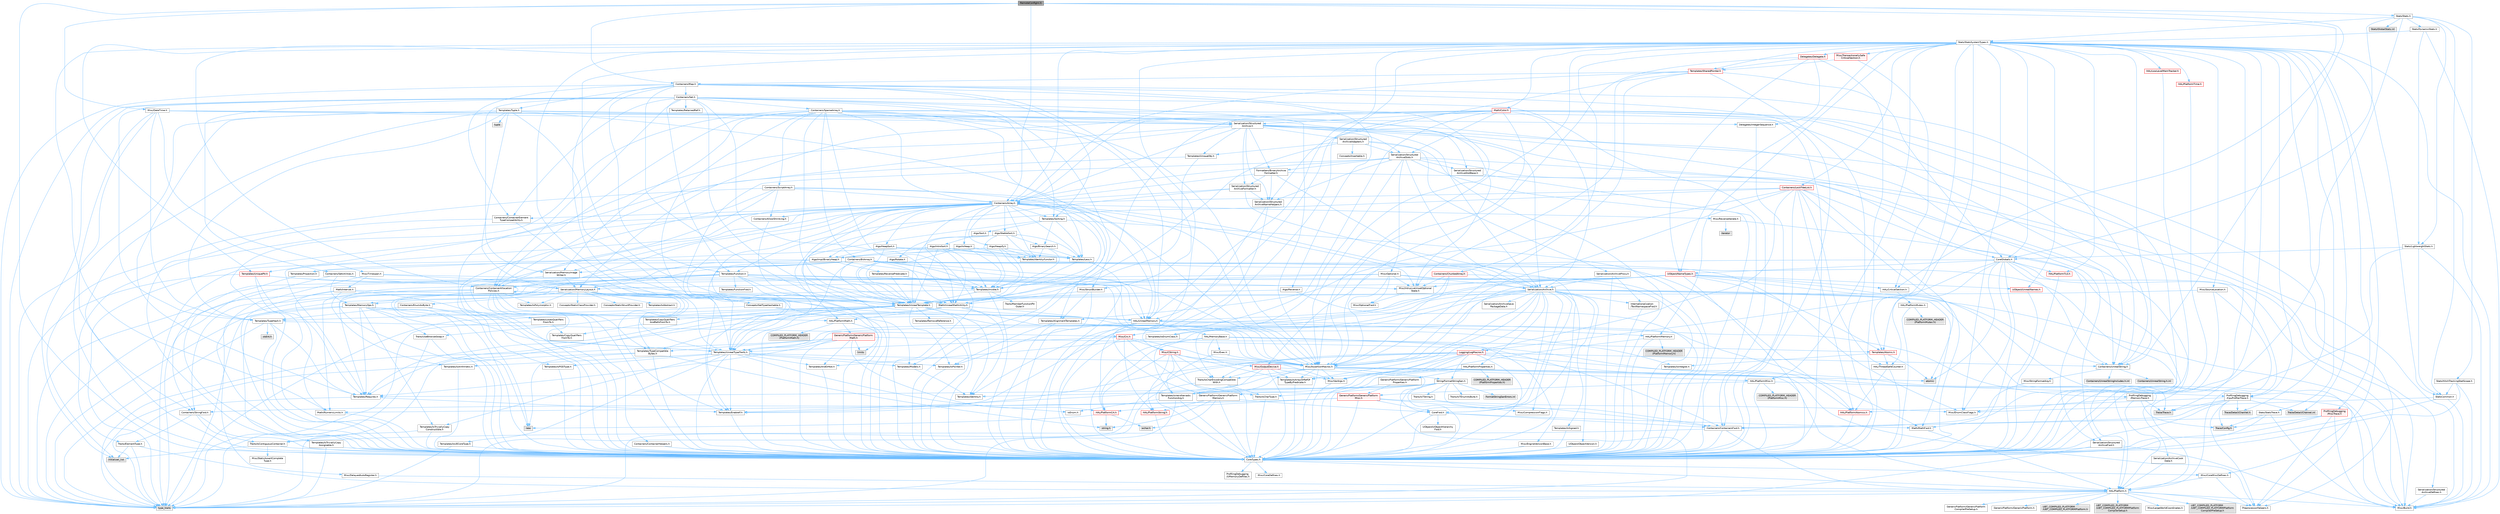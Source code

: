 digraph "RemoteConfigIni.h"
{
 // INTERACTIVE_SVG=YES
 // LATEX_PDF_SIZE
  bgcolor="transparent";
  edge [fontname=Helvetica,fontsize=10,labelfontname=Helvetica,labelfontsize=10];
  node [fontname=Helvetica,fontsize=10,shape=box,height=0.2,width=0.4];
  Node1 [id="Node000001",label="RemoteConfigIni.h",height=0.2,width=0.4,color="gray40", fillcolor="grey60", style="filled", fontcolor="black",tooltip=" "];
  Node1 -> Node2 [id="edge1_Node000001_Node000002",color="steelblue1",style="solid",tooltip=" "];
  Node2 [id="Node000002",label="Containers/Array.h",height=0.2,width=0.4,color="grey40", fillcolor="white", style="filled",URL="$df/dd0/Array_8h.html",tooltip=" "];
  Node2 -> Node3 [id="edge2_Node000002_Node000003",color="steelblue1",style="solid",tooltip=" "];
  Node3 [id="Node000003",label="CoreTypes.h",height=0.2,width=0.4,color="grey40", fillcolor="white", style="filled",URL="$dc/dec/CoreTypes_8h.html",tooltip=" "];
  Node3 -> Node4 [id="edge3_Node000003_Node000004",color="steelblue1",style="solid",tooltip=" "];
  Node4 [id="Node000004",label="HAL/Platform.h",height=0.2,width=0.4,color="grey40", fillcolor="white", style="filled",URL="$d9/dd0/Platform_8h.html",tooltip=" "];
  Node4 -> Node5 [id="edge4_Node000004_Node000005",color="steelblue1",style="solid",tooltip=" "];
  Node5 [id="Node000005",label="Misc/Build.h",height=0.2,width=0.4,color="grey40", fillcolor="white", style="filled",URL="$d3/dbb/Build_8h.html",tooltip=" "];
  Node4 -> Node6 [id="edge5_Node000004_Node000006",color="steelblue1",style="solid",tooltip=" "];
  Node6 [id="Node000006",label="Misc/LargeWorldCoordinates.h",height=0.2,width=0.4,color="grey40", fillcolor="white", style="filled",URL="$d2/dcb/LargeWorldCoordinates_8h.html",tooltip=" "];
  Node4 -> Node7 [id="edge6_Node000004_Node000007",color="steelblue1",style="solid",tooltip=" "];
  Node7 [id="Node000007",label="type_traits",height=0.2,width=0.4,color="grey60", fillcolor="#E0E0E0", style="filled",tooltip=" "];
  Node4 -> Node8 [id="edge7_Node000004_Node000008",color="steelblue1",style="solid",tooltip=" "];
  Node8 [id="Node000008",label="PreprocessorHelpers.h",height=0.2,width=0.4,color="grey40", fillcolor="white", style="filled",URL="$db/ddb/PreprocessorHelpers_8h.html",tooltip=" "];
  Node4 -> Node9 [id="edge8_Node000004_Node000009",color="steelblue1",style="solid",tooltip=" "];
  Node9 [id="Node000009",label="UBT_COMPILED_PLATFORM\l/UBT_COMPILED_PLATFORMPlatform\lCompilerPreSetup.h",height=0.2,width=0.4,color="grey60", fillcolor="#E0E0E0", style="filled",tooltip=" "];
  Node4 -> Node10 [id="edge9_Node000004_Node000010",color="steelblue1",style="solid",tooltip=" "];
  Node10 [id="Node000010",label="GenericPlatform/GenericPlatform\lCompilerPreSetup.h",height=0.2,width=0.4,color="grey40", fillcolor="white", style="filled",URL="$d9/dc8/GenericPlatformCompilerPreSetup_8h.html",tooltip=" "];
  Node4 -> Node11 [id="edge10_Node000004_Node000011",color="steelblue1",style="solid",tooltip=" "];
  Node11 [id="Node000011",label="GenericPlatform/GenericPlatform.h",height=0.2,width=0.4,color="grey40", fillcolor="white", style="filled",URL="$d6/d84/GenericPlatform_8h.html",tooltip=" "];
  Node4 -> Node12 [id="edge11_Node000004_Node000012",color="steelblue1",style="solid",tooltip=" "];
  Node12 [id="Node000012",label="UBT_COMPILED_PLATFORM\l/UBT_COMPILED_PLATFORMPlatform.h",height=0.2,width=0.4,color="grey60", fillcolor="#E0E0E0", style="filled",tooltip=" "];
  Node4 -> Node13 [id="edge12_Node000004_Node000013",color="steelblue1",style="solid",tooltip=" "];
  Node13 [id="Node000013",label="UBT_COMPILED_PLATFORM\l/UBT_COMPILED_PLATFORMPlatform\lCompilerSetup.h",height=0.2,width=0.4,color="grey60", fillcolor="#E0E0E0", style="filled",tooltip=" "];
  Node3 -> Node14 [id="edge13_Node000003_Node000014",color="steelblue1",style="solid",tooltip=" "];
  Node14 [id="Node000014",label="ProfilingDebugging\l/UMemoryDefines.h",height=0.2,width=0.4,color="grey40", fillcolor="white", style="filled",URL="$d2/da2/UMemoryDefines_8h.html",tooltip=" "];
  Node3 -> Node15 [id="edge14_Node000003_Node000015",color="steelblue1",style="solid",tooltip=" "];
  Node15 [id="Node000015",label="Misc/CoreMiscDefines.h",height=0.2,width=0.4,color="grey40", fillcolor="white", style="filled",URL="$da/d38/CoreMiscDefines_8h.html",tooltip=" "];
  Node15 -> Node4 [id="edge15_Node000015_Node000004",color="steelblue1",style="solid",tooltip=" "];
  Node15 -> Node8 [id="edge16_Node000015_Node000008",color="steelblue1",style="solid",tooltip=" "];
  Node3 -> Node16 [id="edge17_Node000003_Node000016",color="steelblue1",style="solid",tooltip=" "];
  Node16 [id="Node000016",label="Misc/CoreDefines.h",height=0.2,width=0.4,color="grey40", fillcolor="white", style="filled",URL="$d3/dd2/CoreDefines_8h.html",tooltip=" "];
  Node2 -> Node17 [id="edge18_Node000002_Node000017",color="steelblue1",style="solid",tooltip=" "];
  Node17 [id="Node000017",label="Misc/AssertionMacros.h",height=0.2,width=0.4,color="grey40", fillcolor="white", style="filled",URL="$d0/dfa/AssertionMacros_8h.html",tooltip=" "];
  Node17 -> Node3 [id="edge19_Node000017_Node000003",color="steelblue1",style="solid",tooltip=" "];
  Node17 -> Node4 [id="edge20_Node000017_Node000004",color="steelblue1",style="solid",tooltip=" "];
  Node17 -> Node18 [id="edge21_Node000017_Node000018",color="steelblue1",style="solid",tooltip=" "];
  Node18 [id="Node000018",label="HAL/PlatformMisc.h",height=0.2,width=0.4,color="grey40", fillcolor="white", style="filled",URL="$d0/df5/PlatformMisc_8h.html",tooltip=" "];
  Node18 -> Node3 [id="edge22_Node000018_Node000003",color="steelblue1",style="solid",tooltip=" "];
  Node18 -> Node19 [id="edge23_Node000018_Node000019",color="steelblue1",style="solid",tooltip=" "];
  Node19 [id="Node000019",label="GenericPlatform/GenericPlatform\lMisc.h",height=0.2,width=0.4,color="red", fillcolor="#FFF0F0", style="filled",URL="$db/d9a/GenericPlatformMisc_8h.html",tooltip=" "];
  Node19 -> Node20 [id="edge24_Node000019_Node000020",color="steelblue1",style="solid",tooltip=" "];
  Node20 [id="Node000020",label="Containers/StringFwd.h",height=0.2,width=0.4,color="grey40", fillcolor="white", style="filled",URL="$df/d37/StringFwd_8h.html",tooltip=" "];
  Node20 -> Node3 [id="edge25_Node000020_Node000003",color="steelblue1",style="solid",tooltip=" "];
  Node20 -> Node21 [id="edge26_Node000020_Node000021",color="steelblue1",style="solid",tooltip=" "];
  Node21 [id="Node000021",label="Traits/ElementType.h",height=0.2,width=0.4,color="grey40", fillcolor="white", style="filled",URL="$d5/d4f/ElementType_8h.html",tooltip=" "];
  Node21 -> Node4 [id="edge27_Node000021_Node000004",color="steelblue1",style="solid",tooltip=" "];
  Node21 -> Node22 [id="edge28_Node000021_Node000022",color="steelblue1",style="solid",tooltip=" "];
  Node22 [id="Node000022",label="initializer_list",height=0.2,width=0.4,color="grey60", fillcolor="#E0E0E0", style="filled",tooltip=" "];
  Node21 -> Node7 [id="edge29_Node000021_Node000007",color="steelblue1",style="solid",tooltip=" "];
  Node20 -> Node23 [id="edge30_Node000020_Node000023",color="steelblue1",style="solid",tooltip=" "];
  Node23 [id="Node000023",label="Traits/IsContiguousContainer.h",height=0.2,width=0.4,color="grey40", fillcolor="white", style="filled",URL="$d5/d3c/IsContiguousContainer_8h.html",tooltip=" "];
  Node23 -> Node3 [id="edge31_Node000023_Node000003",color="steelblue1",style="solid",tooltip=" "];
  Node23 -> Node24 [id="edge32_Node000023_Node000024",color="steelblue1",style="solid",tooltip=" "];
  Node24 [id="Node000024",label="Misc/StaticAssertComplete\lType.h",height=0.2,width=0.4,color="grey40", fillcolor="white", style="filled",URL="$d5/d4e/StaticAssertCompleteType_8h.html",tooltip=" "];
  Node23 -> Node22 [id="edge33_Node000023_Node000022",color="steelblue1",style="solid",tooltip=" "];
  Node19 -> Node25 [id="edge34_Node000019_Node000025",color="steelblue1",style="solid",tooltip=" "];
  Node25 [id="Node000025",label="CoreFwd.h",height=0.2,width=0.4,color="grey40", fillcolor="white", style="filled",URL="$d1/d1e/CoreFwd_8h.html",tooltip=" "];
  Node25 -> Node3 [id="edge35_Node000025_Node000003",color="steelblue1",style="solid",tooltip=" "];
  Node25 -> Node26 [id="edge36_Node000025_Node000026",color="steelblue1",style="solid",tooltip=" "];
  Node26 [id="Node000026",label="Containers/ContainersFwd.h",height=0.2,width=0.4,color="grey40", fillcolor="white", style="filled",URL="$d4/d0a/ContainersFwd_8h.html",tooltip=" "];
  Node26 -> Node4 [id="edge37_Node000026_Node000004",color="steelblue1",style="solid",tooltip=" "];
  Node26 -> Node3 [id="edge38_Node000026_Node000003",color="steelblue1",style="solid",tooltip=" "];
  Node26 -> Node23 [id="edge39_Node000026_Node000023",color="steelblue1",style="solid",tooltip=" "];
  Node25 -> Node27 [id="edge40_Node000025_Node000027",color="steelblue1",style="solid",tooltip=" "];
  Node27 [id="Node000027",label="Math/MathFwd.h",height=0.2,width=0.4,color="grey40", fillcolor="white", style="filled",URL="$d2/d10/MathFwd_8h.html",tooltip=" "];
  Node27 -> Node4 [id="edge41_Node000027_Node000004",color="steelblue1",style="solid",tooltip=" "];
  Node25 -> Node28 [id="edge42_Node000025_Node000028",color="steelblue1",style="solid",tooltip=" "];
  Node28 [id="Node000028",label="UObject/UObjectHierarchy\lFwd.h",height=0.2,width=0.4,color="grey40", fillcolor="white", style="filled",URL="$d3/d13/UObjectHierarchyFwd_8h.html",tooltip=" "];
  Node19 -> Node3 [id="edge43_Node000019_Node000003",color="steelblue1",style="solid",tooltip=" "];
  Node19 -> Node30 [id="edge44_Node000019_Node000030",color="steelblue1",style="solid",tooltip=" "];
  Node30 [id="Node000030",label="HAL/PlatformCrt.h",height=0.2,width=0.4,color="red", fillcolor="#FFF0F0", style="filled",URL="$d8/d75/PlatformCrt_8h.html",tooltip=" "];
  Node30 -> Node31 [id="edge45_Node000030_Node000031",color="steelblue1",style="solid",tooltip=" "];
  Node31 [id="Node000031",label="new",height=0.2,width=0.4,color="grey60", fillcolor="#E0E0E0", style="filled",tooltip=" "];
  Node30 -> Node32 [id="edge46_Node000030_Node000032",color="steelblue1",style="solid",tooltip=" "];
  Node32 [id="Node000032",label="wchar.h",height=0.2,width=0.4,color="grey60", fillcolor="#E0E0E0", style="filled",tooltip=" "];
  Node30 -> Node39 [id="edge47_Node000030_Node000039",color="steelblue1",style="solid",tooltip=" "];
  Node39 [id="Node000039",label="string.h",height=0.2,width=0.4,color="grey60", fillcolor="#E0E0E0", style="filled",tooltip=" "];
  Node19 -> Node40 [id="edge48_Node000019_Node000040",color="steelblue1",style="solid",tooltip=" "];
  Node40 [id="Node000040",label="Math/NumericLimits.h",height=0.2,width=0.4,color="grey40", fillcolor="white", style="filled",URL="$df/d1b/NumericLimits_8h.html",tooltip=" "];
  Node40 -> Node3 [id="edge49_Node000040_Node000003",color="steelblue1",style="solid",tooltip=" "];
  Node19 -> Node41 [id="edge50_Node000019_Node000041",color="steelblue1",style="solid",tooltip=" "];
  Node41 [id="Node000041",label="Misc/CompressionFlags.h",height=0.2,width=0.4,color="grey40", fillcolor="white", style="filled",URL="$d9/d76/CompressionFlags_8h.html",tooltip=" "];
  Node19 -> Node42 [id="edge51_Node000019_Node000042",color="steelblue1",style="solid",tooltip=" "];
  Node42 [id="Node000042",label="Misc/EnumClassFlags.h",height=0.2,width=0.4,color="grey40", fillcolor="white", style="filled",URL="$d8/de7/EnumClassFlags_8h.html",tooltip=" "];
  Node18 -> Node45 [id="edge52_Node000018_Node000045",color="steelblue1",style="solid",tooltip=" "];
  Node45 [id="Node000045",label="COMPILED_PLATFORM_HEADER\l(PlatformMisc.h)",height=0.2,width=0.4,color="grey60", fillcolor="#E0E0E0", style="filled",tooltip=" "];
  Node18 -> Node46 [id="edge53_Node000018_Node000046",color="steelblue1",style="solid",tooltip=" "];
  Node46 [id="Node000046",label="ProfilingDebugging\l/CpuProfilerTrace.h",height=0.2,width=0.4,color="grey40", fillcolor="white", style="filled",URL="$da/dcb/CpuProfilerTrace_8h.html",tooltip=" "];
  Node46 -> Node3 [id="edge54_Node000046_Node000003",color="steelblue1",style="solid",tooltip=" "];
  Node46 -> Node26 [id="edge55_Node000046_Node000026",color="steelblue1",style="solid",tooltip=" "];
  Node46 -> Node47 [id="edge56_Node000046_Node000047",color="steelblue1",style="solid",tooltip=" "];
  Node47 [id="Node000047",label="HAL/PlatformAtomics.h",height=0.2,width=0.4,color="red", fillcolor="#FFF0F0", style="filled",URL="$d3/d36/PlatformAtomics_8h.html",tooltip=" "];
  Node47 -> Node3 [id="edge57_Node000047_Node000003",color="steelblue1",style="solid",tooltip=" "];
  Node46 -> Node8 [id="edge58_Node000046_Node000008",color="steelblue1",style="solid",tooltip=" "];
  Node46 -> Node5 [id="edge59_Node000046_Node000005",color="steelblue1",style="solid",tooltip=" "];
  Node46 -> Node50 [id="edge60_Node000046_Node000050",color="steelblue1",style="solid",tooltip=" "];
  Node50 [id="Node000050",label="Trace/Config.h",height=0.2,width=0.4,color="grey60", fillcolor="#E0E0E0", style="filled",tooltip=" "];
  Node46 -> Node51 [id="edge61_Node000046_Node000051",color="steelblue1",style="solid",tooltip=" "];
  Node51 [id="Node000051",label="Trace/Detail/Channel.h",height=0.2,width=0.4,color="grey60", fillcolor="#E0E0E0", style="filled",tooltip=" "];
  Node46 -> Node52 [id="edge62_Node000046_Node000052",color="steelblue1",style="solid",tooltip=" "];
  Node52 [id="Node000052",label="Trace/Detail/Channel.inl",height=0.2,width=0.4,color="grey60", fillcolor="#E0E0E0", style="filled",tooltip=" "];
  Node46 -> Node53 [id="edge63_Node000046_Node000053",color="steelblue1",style="solid",tooltip=" "];
  Node53 [id="Node000053",label="Trace/Trace.h",height=0.2,width=0.4,color="grey60", fillcolor="#E0E0E0", style="filled",tooltip=" "];
  Node17 -> Node8 [id="edge64_Node000017_Node000008",color="steelblue1",style="solid",tooltip=" "];
  Node17 -> Node54 [id="edge65_Node000017_Node000054",color="steelblue1",style="solid",tooltip=" "];
  Node54 [id="Node000054",label="Templates/EnableIf.h",height=0.2,width=0.4,color="grey40", fillcolor="white", style="filled",URL="$d7/d60/EnableIf_8h.html",tooltip=" "];
  Node54 -> Node3 [id="edge66_Node000054_Node000003",color="steelblue1",style="solid",tooltip=" "];
  Node17 -> Node55 [id="edge67_Node000017_Node000055",color="steelblue1",style="solid",tooltip=" "];
  Node55 [id="Node000055",label="Templates/IsArrayOrRefOf\lTypeByPredicate.h",height=0.2,width=0.4,color="grey40", fillcolor="white", style="filled",URL="$d6/da1/IsArrayOrRefOfTypeByPredicate_8h.html",tooltip=" "];
  Node55 -> Node3 [id="edge68_Node000055_Node000003",color="steelblue1",style="solid",tooltip=" "];
  Node17 -> Node56 [id="edge69_Node000017_Node000056",color="steelblue1",style="solid",tooltip=" "];
  Node56 [id="Node000056",label="Templates/IsValidVariadic\lFunctionArg.h",height=0.2,width=0.4,color="grey40", fillcolor="white", style="filled",URL="$d0/dc8/IsValidVariadicFunctionArg_8h.html",tooltip=" "];
  Node56 -> Node3 [id="edge70_Node000056_Node000003",color="steelblue1",style="solid",tooltip=" "];
  Node56 -> Node57 [id="edge71_Node000056_Node000057",color="steelblue1",style="solid",tooltip=" "];
  Node57 [id="Node000057",label="IsEnum.h",height=0.2,width=0.4,color="grey40", fillcolor="white", style="filled",URL="$d4/de5/IsEnum_8h.html",tooltip=" "];
  Node56 -> Node7 [id="edge72_Node000056_Node000007",color="steelblue1",style="solid",tooltip=" "];
  Node17 -> Node58 [id="edge73_Node000017_Node000058",color="steelblue1",style="solid",tooltip=" "];
  Node58 [id="Node000058",label="Traits/IsCharEncodingCompatible\lWith.h",height=0.2,width=0.4,color="grey40", fillcolor="white", style="filled",URL="$df/dd1/IsCharEncodingCompatibleWith_8h.html",tooltip=" "];
  Node58 -> Node7 [id="edge74_Node000058_Node000007",color="steelblue1",style="solid",tooltip=" "];
  Node58 -> Node59 [id="edge75_Node000058_Node000059",color="steelblue1",style="solid",tooltip=" "];
  Node59 [id="Node000059",label="Traits/IsCharType.h",height=0.2,width=0.4,color="grey40", fillcolor="white", style="filled",URL="$db/d51/IsCharType_8h.html",tooltip=" "];
  Node59 -> Node3 [id="edge76_Node000059_Node000003",color="steelblue1",style="solid",tooltip=" "];
  Node17 -> Node60 [id="edge77_Node000017_Node000060",color="steelblue1",style="solid",tooltip=" "];
  Node60 [id="Node000060",label="Misc/VarArgs.h",height=0.2,width=0.4,color="grey40", fillcolor="white", style="filled",URL="$d5/d6f/VarArgs_8h.html",tooltip=" "];
  Node60 -> Node3 [id="edge78_Node000060_Node000003",color="steelblue1",style="solid",tooltip=" "];
  Node17 -> Node61 [id="edge79_Node000017_Node000061",color="steelblue1",style="solid",tooltip=" "];
  Node61 [id="Node000061",label="String/FormatStringSan.h",height=0.2,width=0.4,color="grey40", fillcolor="white", style="filled",URL="$d3/d8b/FormatStringSan_8h.html",tooltip=" "];
  Node61 -> Node7 [id="edge80_Node000061_Node000007",color="steelblue1",style="solid",tooltip=" "];
  Node61 -> Node3 [id="edge81_Node000061_Node000003",color="steelblue1",style="solid",tooltip=" "];
  Node61 -> Node62 [id="edge82_Node000061_Node000062",color="steelblue1",style="solid",tooltip=" "];
  Node62 [id="Node000062",label="Templates/Requires.h",height=0.2,width=0.4,color="grey40", fillcolor="white", style="filled",URL="$dc/d96/Requires_8h.html",tooltip=" "];
  Node62 -> Node54 [id="edge83_Node000062_Node000054",color="steelblue1",style="solid",tooltip=" "];
  Node62 -> Node7 [id="edge84_Node000062_Node000007",color="steelblue1",style="solid",tooltip=" "];
  Node61 -> Node63 [id="edge85_Node000061_Node000063",color="steelblue1",style="solid",tooltip=" "];
  Node63 [id="Node000063",label="Templates/Identity.h",height=0.2,width=0.4,color="grey40", fillcolor="white", style="filled",URL="$d0/dd5/Identity_8h.html",tooltip=" "];
  Node61 -> Node56 [id="edge86_Node000061_Node000056",color="steelblue1",style="solid",tooltip=" "];
  Node61 -> Node59 [id="edge87_Node000061_Node000059",color="steelblue1",style="solid",tooltip=" "];
  Node61 -> Node64 [id="edge88_Node000061_Node000064",color="steelblue1",style="solid",tooltip=" "];
  Node64 [id="Node000064",label="Traits/IsTEnumAsByte.h",height=0.2,width=0.4,color="grey40", fillcolor="white", style="filled",URL="$d1/de6/IsTEnumAsByte_8h.html",tooltip=" "];
  Node61 -> Node65 [id="edge89_Node000061_Node000065",color="steelblue1",style="solid",tooltip=" "];
  Node65 [id="Node000065",label="Traits/IsTString.h",height=0.2,width=0.4,color="grey40", fillcolor="white", style="filled",URL="$d0/df8/IsTString_8h.html",tooltip=" "];
  Node65 -> Node26 [id="edge90_Node000065_Node000026",color="steelblue1",style="solid",tooltip=" "];
  Node61 -> Node26 [id="edge91_Node000061_Node000026",color="steelblue1",style="solid",tooltip=" "];
  Node61 -> Node66 [id="edge92_Node000061_Node000066",color="steelblue1",style="solid",tooltip=" "];
  Node66 [id="Node000066",label="FormatStringSanErrors.inl",height=0.2,width=0.4,color="grey60", fillcolor="#E0E0E0", style="filled",tooltip=" "];
  Node17 -> Node67 [id="edge93_Node000017_Node000067",color="steelblue1",style="solid",tooltip=" "];
  Node67 [id="Node000067",label="atomic",height=0.2,width=0.4,color="grey60", fillcolor="#E0E0E0", style="filled",tooltip=" "];
  Node2 -> Node68 [id="edge94_Node000002_Node000068",color="steelblue1",style="solid",tooltip=" "];
  Node68 [id="Node000068",label="Misc/IntrusiveUnsetOptional\lState.h",height=0.2,width=0.4,color="grey40", fillcolor="white", style="filled",URL="$d2/d0a/IntrusiveUnsetOptionalState_8h.html",tooltip=" "];
  Node68 -> Node69 [id="edge95_Node000068_Node000069",color="steelblue1",style="solid",tooltip=" "];
  Node69 [id="Node000069",label="Misc/OptionalFwd.h",height=0.2,width=0.4,color="grey40", fillcolor="white", style="filled",URL="$dc/d50/OptionalFwd_8h.html",tooltip=" "];
  Node2 -> Node70 [id="edge96_Node000002_Node000070",color="steelblue1",style="solid",tooltip=" "];
  Node70 [id="Node000070",label="Misc/ReverseIterate.h",height=0.2,width=0.4,color="grey40", fillcolor="white", style="filled",URL="$db/de3/ReverseIterate_8h.html",tooltip=" "];
  Node70 -> Node4 [id="edge97_Node000070_Node000004",color="steelblue1",style="solid",tooltip=" "];
  Node70 -> Node71 [id="edge98_Node000070_Node000071",color="steelblue1",style="solid",tooltip=" "];
  Node71 [id="Node000071",label="iterator",height=0.2,width=0.4,color="grey60", fillcolor="#E0E0E0", style="filled",tooltip=" "];
  Node2 -> Node72 [id="edge99_Node000002_Node000072",color="steelblue1",style="solid",tooltip=" "];
  Node72 [id="Node000072",label="HAL/UnrealMemory.h",height=0.2,width=0.4,color="grey40", fillcolor="white", style="filled",URL="$d9/d96/UnrealMemory_8h.html",tooltip=" "];
  Node72 -> Node3 [id="edge100_Node000072_Node000003",color="steelblue1",style="solid",tooltip=" "];
  Node72 -> Node73 [id="edge101_Node000072_Node000073",color="steelblue1",style="solid",tooltip=" "];
  Node73 [id="Node000073",label="GenericPlatform/GenericPlatform\lMemory.h",height=0.2,width=0.4,color="grey40", fillcolor="white", style="filled",URL="$dd/d22/GenericPlatformMemory_8h.html",tooltip=" "];
  Node73 -> Node25 [id="edge102_Node000073_Node000025",color="steelblue1",style="solid",tooltip=" "];
  Node73 -> Node3 [id="edge103_Node000073_Node000003",color="steelblue1",style="solid",tooltip=" "];
  Node73 -> Node74 [id="edge104_Node000073_Node000074",color="steelblue1",style="solid",tooltip=" "];
  Node74 [id="Node000074",label="HAL/PlatformString.h",height=0.2,width=0.4,color="red", fillcolor="#FFF0F0", style="filled",URL="$db/db5/PlatformString_8h.html",tooltip=" "];
  Node74 -> Node3 [id="edge105_Node000074_Node000003",color="steelblue1",style="solid",tooltip=" "];
  Node73 -> Node39 [id="edge106_Node000073_Node000039",color="steelblue1",style="solid",tooltip=" "];
  Node73 -> Node32 [id="edge107_Node000073_Node000032",color="steelblue1",style="solid",tooltip=" "];
  Node72 -> Node76 [id="edge108_Node000072_Node000076",color="steelblue1",style="solid",tooltip=" "];
  Node76 [id="Node000076",label="HAL/MemoryBase.h",height=0.2,width=0.4,color="grey40", fillcolor="white", style="filled",URL="$d6/d9f/MemoryBase_8h.html",tooltip=" "];
  Node76 -> Node3 [id="edge109_Node000076_Node000003",color="steelblue1",style="solid",tooltip=" "];
  Node76 -> Node47 [id="edge110_Node000076_Node000047",color="steelblue1",style="solid",tooltip=" "];
  Node76 -> Node30 [id="edge111_Node000076_Node000030",color="steelblue1",style="solid",tooltip=" "];
  Node76 -> Node77 [id="edge112_Node000076_Node000077",color="steelblue1",style="solid",tooltip=" "];
  Node77 [id="Node000077",label="Misc/Exec.h",height=0.2,width=0.4,color="grey40", fillcolor="white", style="filled",URL="$de/ddb/Exec_8h.html",tooltip=" "];
  Node77 -> Node3 [id="edge113_Node000077_Node000003",color="steelblue1",style="solid",tooltip=" "];
  Node77 -> Node17 [id="edge114_Node000077_Node000017",color="steelblue1",style="solid",tooltip=" "];
  Node76 -> Node78 [id="edge115_Node000076_Node000078",color="steelblue1",style="solid",tooltip=" "];
  Node78 [id="Node000078",label="Misc/OutputDevice.h",height=0.2,width=0.4,color="red", fillcolor="#FFF0F0", style="filled",URL="$d7/d32/OutputDevice_8h.html",tooltip=" "];
  Node78 -> Node25 [id="edge116_Node000078_Node000025",color="steelblue1",style="solid",tooltip=" "];
  Node78 -> Node3 [id="edge117_Node000078_Node000003",color="steelblue1",style="solid",tooltip=" "];
  Node78 -> Node60 [id="edge118_Node000078_Node000060",color="steelblue1",style="solid",tooltip=" "];
  Node78 -> Node55 [id="edge119_Node000078_Node000055",color="steelblue1",style="solid",tooltip=" "];
  Node78 -> Node56 [id="edge120_Node000078_Node000056",color="steelblue1",style="solid",tooltip=" "];
  Node78 -> Node58 [id="edge121_Node000078_Node000058",color="steelblue1",style="solid",tooltip=" "];
  Node76 -> Node80 [id="edge122_Node000076_Node000080",color="steelblue1",style="solid",tooltip=" "];
  Node80 [id="Node000080",label="Templates/Atomic.h",height=0.2,width=0.4,color="red", fillcolor="#FFF0F0", style="filled",URL="$d3/d91/Atomic_8h.html",tooltip=" "];
  Node80 -> Node81 [id="edge123_Node000080_Node000081",color="steelblue1",style="solid",tooltip=" "];
  Node81 [id="Node000081",label="HAL/ThreadSafeCounter.h",height=0.2,width=0.4,color="grey40", fillcolor="white", style="filled",URL="$dc/dc9/ThreadSafeCounter_8h.html",tooltip=" "];
  Node81 -> Node3 [id="edge124_Node000081_Node000003",color="steelblue1",style="solid",tooltip=" "];
  Node81 -> Node47 [id="edge125_Node000081_Node000047",color="steelblue1",style="solid",tooltip=" "];
  Node80 -> Node83 [id="edge126_Node000080_Node000083",color="steelblue1",style="solid",tooltip=" "];
  Node83 [id="Node000083",label="Templates/IsIntegral.h",height=0.2,width=0.4,color="grey40", fillcolor="white", style="filled",URL="$da/d64/IsIntegral_8h.html",tooltip=" "];
  Node83 -> Node3 [id="edge127_Node000083_Node000003",color="steelblue1",style="solid",tooltip=" "];
  Node80 -> Node67 [id="edge128_Node000080_Node000067",color="steelblue1",style="solid",tooltip=" "];
  Node72 -> Node89 [id="edge129_Node000072_Node000089",color="steelblue1",style="solid",tooltip=" "];
  Node89 [id="Node000089",label="HAL/PlatformMemory.h",height=0.2,width=0.4,color="grey40", fillcolor="white", style="filled",URL="$de/d68/PlatformMemory_8h.html",tooltip=" "];
  Node89 -> Node3 [id="edge130_Node000089_Node000003",color="steelblue1",style="solid",tooltip=" "];
  Node89 -> Node73 [id="edge131_Node000089_Node000073",color="steelblue1",style="solid",tooltip=" "];
  Node89 -> Node90 [id="edge132_Node000089_Node000090",color="steelblue1",style="solid",tooltip=" "];
  Node90 [id="Node000090",label="COMPILED_PLATFORM_HEADER\l(PlatformMemory.h)",height=0.2,width=0.4,color="grey60", fillcolor="#E0E0E0", style="filled",tooltip=" "];
  Node72 -> Node91 [id="edge133_Node000072_Node000091",color="steelblue1",style="solid",tooltip=" "];
  Node91 [id="Node000091",label="ProfilingDebugging\l/MemoryTrace.h",height=0.2,width=0.4,color="grey40", fillcolor="white", style="filled",URL="$da/dd7/MemoryTrace_8h.html",tooltip=" "];
  Node91 -> Node4 [id="edge134_Node000091_Node000004",color="steelblue1",style="solid",tooltip=" "];
  Node91 -> Node42 [id="edge135_Node000091_Node000042",color="steelblue1",style="solid",tooltip=" "];
  Node91 -> Node50 [id="edge136_Node000091_Node000050",color="steelblue1",style="solid",tooltip=" "];
  Node91 -> Node53 [id="edge137_Node000091_Node000053",color="steelblue1",style="solid",tooltip=" "];
  Node72 -> Node92 [id="edge138_Node000072_Node000092",color="steelblue1",style="solid",tooltip=" "];
  Node92 [id="Node000092",label="Templates/IsPointer.h",height=0.2,width=0.4,color="grey40", fillcolor="white", style="filled",URL="$d7/d05/IsPointer_8h.html",tooltip=" "];
  Node92 -> Node3 [id="edge139_Node000092_Node000003",color="steelblue1",style="solid",tooltip=" "];
  Node2 -> Node93 [id="edge140_Node000002_Node000093",color="steelblue1",style="solid",tooltip=" "];
  Node93 [id="Node000093",label="Templates/UnrealTypeTraits.h",height=0.2,width=0.4,color="grey40", fillcolor="white", style="filled",URL="$d2/d2d/UnrealTypeTraits_8h.html",tooltip=" "];
  Node93 -> Node3 [id="edge141_Node000093_Node000003",color="steelblue1",style="solid",tooltip=" "];
  Node93 -> Node92 [id="edge142_Node000093_Node000092",color="steelblue1",style="solid",tooltip=" "];
  Node93 -> Node17 [id="edge143_Node000093_Node000017",color="steelblue1",style="solid",tooltip=" "];
  Node93 -> Node85 [id="edge144_Node000093_Node000085",color="steelblue1",style="solid",tooltip=" "];
  Node85 [id="Node000085",label="Templates/AndOrNot.h",height=0.2,width=0.4,color="grey40", fillcolor="white", style="filled",URL="$db/d0a/AndOrNot_8h.html",tooltip=" "];
  Node85 -> Node3 [id="edge145_Node000085_Node000003",color="steelblue1",style="solid",tooltip=" "];
  Node93 -> Node54 [id="edge146_Node000093_Node000054",color="steelblue1",style="solid",tooltip=" "];
  Node93 -> Node94 [id="edge147_Node000093_Node000094",color="steelblue1",style="solid",tooltip=" "];
  Node94 [id="Node000094",label="Templates/IsArithmetic.h",height=0.2,width=0.4,color="grey40", fillcolor="white", style="filled",URL="$d2/d5d/IsArithmetic_8h.html",tooltip=" "];
  Node94 -> Node3 [id="edge148_Node000094_Node000003",color="steelblue1",style="solid",tooltip=" "];
  Node93 -> Node57 [id="edge149_Node000093_Node000057",color="steelblue1",style="solid",tooltip=" "];
  Node93 -> Node95 [id="edge150_Node000093_Node000095",color="steelblue1",style="solid",tooltip=" "];
  Node95 [id="Node000095",label="Templates/Models.h",height=0.2,width=0.4,color="grey40", fillcolor="white", style="filled",URL="$d3/d0c/Models_8h.html",tooltip=" "];
  Node95 -> Node63 [id="edge151_Node000095_Node000063",color="steelblue1",style="solid",tooltip=" "];
  Node93 -> Node96 [id="edge152_Node000093_Node000096",color="steelblue1",style="solid",tooltip=" "];
  Node96 [id="Node000096",label="Templates/IsPODType.h",height=0.2,width=0.4,color="grey40", fillcolor="white", style="filled",URL="$d7/db1/IsPODType_8h.html",tooltip=" "];
  Node96 -> Node3 [id="edge153_Node000096_Node000003",color="steelblue1",style="solid",tooltip=" "];
  Node93 -> Node97 [id="edge154_Node000093_Node000097",color="steelblue1",style="solid",tooltip=" "];
  Node97 [id="Node000097",label="Templates/IsUECoreType.h",height=0.2,width=0.4,color="grey40", fillcolor="white", style="filled",URL="$d1/db8/IsUECoreType_8h.html",tooltip=" "];
  Node97 -> Node3 [id="edge155_Node000097_Node000003",color="steelblue1",style="solid",tooltip=" "];
  Node97 -> Node7 [id="edge156_Node000097_Node000007",color="steelblue1",style="solid",tooltip=" "];
  Node93 -> Node86 [id="edge157_Node000093_Node000086",color="steelblue1",style="solid",tooltip=" "];
  Node86 [id="Node000086",label="Templates/IsTriviallyCopy\lConstructible.h",height=0.2,width=0.4,color="grey40", fillcolor="white", style="filled",URL="$d3/d78/IsTriviallyCopyConstructible_8h.html",tooltip=" "];
  Node86 -> Node3 [id="edge158_Node000086_Node000003",color="steelblue1",style="solid",tooltip=" "];
  Node86 -> Node7 [id="edge159_Node000086_Node000007",color="steelblue1",style="solid",tooltip=" "];
  Node2 -> Node98 [id="edge160_Node000002_Node000098",color="steelblue1",style="solid",tooltip=" "];
  Node98 [id="Node000098",label="Templates/UnrealTemplate.h",height=0.2,width=0.4,color="grey40", fillcolor="white", style="filled",URL="$d4/d24/UnrealTemplate_8h.html",tooltip=" "];
  Node98 -> Node3 [id="edge161_Node000098_Node000003",color="steelblue1",style="solid",tooltip=" "];
  Node98 -> Node92 [id="edge162_Node000098_Node000092",color="steelblue1",style="solid",tooltip=" "];
  Node98 -> Node72 [id="edge163_Node000098_Node000072",color="steelblue1",style="solid",tooltip=" "];
  Node98 -> Node99 [id="edge164_Node000098_Node000099",color="steelblue1",style="solid",tooltip=" "];
  Node99 [id="Node000099",label="Templates/CopyQualifiers\lAndRefsFromTo.h",height=0.2,width=0.4,color="grey40", fillcolor="white", style="filled",URL="$d3/db3/CopyQualifiersAndRefsFromTo_8h.html",tooltip=" "];
  Node99 -> Node100 [id="edge165_Node000099_Node000100",color="steelblue1",style="solid",tooltip=" "];
  Node100 [id="Node000100",label="Templates/CopyQualifiers\lFromTo.h",height=0.2,width=0.4,color="grey40", fillcolor="white", style="filled",URL="$d5/db4/CopyQualifiersFromTo_8h.html",tooltip=" "];
  Node98 -> Node93 [id="edge166_Node000098_Node000093",color="steelblue1",style="solid",tooltip=" "];
  Node98 -> Node101 [id="edge167_Node000098_Node000101",color="steelblue1",style="solid",tooltip=" "];
  Node101 [id="Node000101",label="Templates/RemoveReference.h",height=0.2,width=0.4,color="grey40", fillcolor="white", style="filled",URL="$da/dbe/RemoveReference_8h.html",tooltip=" "];
  Node101 -> Node3 [id="edge168_Node000101_Node000003",color="steelblue1",style="solid",tooltip=" "];
  Node98 -> Node62 [id="edge169_Node000098_Node000062",color="steelblue1",style="solid",tooltip=" "];
  Node98 -> Node102 [id="edge170_Node000098_Node000102",color="steelblue1",style="solid",tooltip=" "];
  Node102 [id="Node000102",label="Templates/TypeCompatible\lBytes.h",height=0.2,width=0.4,color="grey40", fillcolor="white", style="filled",URL="$df/d0a/TypeCompatibleBytes_8h.html",tooltip=" "];
  Node102 -> Node3 [id="edge171_Node000102_Node000003",color="steelblue1",style="solid",tooltip=" "];
  Node102 -> Node39 [id="edge172_Node000102_Node000039",color="steelblue1",style="solid",tooltip=" "];
  Node102 -> Node31 [id="edge173_Node000102_Node000031",color="steelblue1",style="solid",tooltip=" "];
  Node102 -> Node7 [id="edge174_Node000102_Node000007",color="steelblue1",style="solid",tooltip=" "];
  Node98 -> Node63 [id="edge175_Node000098_Node000063",color="steelblue1",style="solid",tooltip=" "];
  Node98 -> Node23 [id="edge176_Node000098_Node000023",color="steelblue1",style="solid",tooltip=" "];
  Node98 -> Node103 [id="edge177_Node000098_Node000103",color="steelblue1",style="solid",tooltip=" "];
  Node103 [id="Node000103",label="Traits/UseBitwiseSwap.h",height=0.2,width=0.4,color="grey40", fillcolor="white", style="filled",URL="$db/df3/UseBitwiseSwap_8h.html",tooltip=" "];
  Node103 -> Node3 [id="edge178_Node000103_Node000003",color="steelblue1",style="solid",tooltip=" "];
  Node103 -> Node7 [id="edge179_Node000103_Node000007",color="steelblue1",style="solid",tooltip=" "];
  Node98 -> Node7 [id="edge180_Node000098_Node000007",color="steelblue1",style="solid",tooltip=" "];
  Node2 -> Node104 [id="edge181_Node000002_Node000104",color="steelblue1",style="solid",tooltip=" "];
  Node104 [id="Node000104",label="Containers/AllowShrinking.h",height=0.2,width=0.4,color="grey40", fillcolor="white", style="filled",URL="$d7/d1a/AllowShrinking_8h.html",tooltip=" "];
  Node104 -> Node3 [id="edge182_Node000104_Node000003",color="steelblue1",style="solid",tooltip=" "];
  Node2 -> Node105 [id="edge183_Node000002_Node000105",color="steelblue1",style="solid",tooltip=" "];
  Node105 [id="Node000105",label="Containers/ContainerAllocation\lPolicies.h",height=0.2,width=0.4,color="grey40", fillcolor="white", style="filled",URL="$d7/dff/ContainerAllocationPolicies_8h.html",tooltip=" "];
  Node105 -> Node3 [id="edge184_Node000105_Node000003",color="steelblue1",style="solid",tooltip=" "];
  Node105 -> Node106 [id="edge185_Node000105_Node000106",color="steelblue1",style="solid",tooltip=" "];
  Node106 [id="Node000106",label="Containers/ContainerHelpers.h",height=0.2,width=0.4,color="grey40", fillcolor="white", style="filled",URL="$d7/d33/ContainerHelpers_8h.html",tooltip=" "];
  Node106 -> Node3 [id="edge186_Node000106_Node000003",color="steelblue1",style="solid",tooltip=" "];
  Node105 -> Node105 [id="edge187_Node000105_Node000105",color="steelblue1",style="solid",tooltip=" "];
  Node105 -> Node107 [id="edge188_Node000105_Node000107",color="steelblue1",style="solid",tooltip=" "];
  Node107 [id="Node000107",label="HAL/PlatformMath.h",height=0.2,width=0.4,color="grey40", fillcolor="white", style="filled",URL="$dc/d53/PlatformMath_8h.html",tooltip=" "];
  Node107 -> Node3 [id="edge189_Node000107_Node000003",color="steelblue1",style="solid",tooltip=" "];
  Node107 -> Node108 [id="edge190_Node000107_Node000108",color="steelblue1",style="solid",tooltip=" "];
  Node108 [id="Node000108",label="GenericPlatform/GenericPlatform\lMath.h",height=0.2,width=0.4,color="red", fillcolor="#FFF0F0", style="filled",URL="$d5/d79/GenericPlatformMath_8h.html",tooltip=" "];
  Node108 -> Node3 [id="edge191_Node000108_Node000003",color="steelblue1",style="solid",tooltip=" "];
  Node108 -> Node26 [id="edge192_Node000108_Node000026",color="steelblue1",style="solid",tooltip=" "];
  Node108 -> Node30 [id="edge193_Node000108_Node000030",color="steelblue1",style="solid",tooltip=" "];
  Node108 -> Node85 [id="edge194_Node000108_Node000085",color="steelblue1",style="solid",tooltip=" "];
  Node108 -> Node93 [id="edge195_Node000108_Node000093",color="steelblue1",style="solid",tooltip=" "];
  Node108 -> Node62 [id="edge196_Node000108_Node000062",color="steelblue1",style="solid",tooltip=" "];
  Node108 -> Node102 [id="edge197_Node000108_Node000102",color="steelblue1",style="solid",tooltip=" "];
  Node108 -> Node113 [id="edge198_Node000108_Node000113",color="steelblue1",style="solid",tooltip=" "];
  Node113 [id="Node000113",label="limits",height=0.2,width=0.4,color="grey60", fillcolor="#E0E0E0", style="filled",tooltip=" "];
  Node108 -> Node7 [id="edge199_Node000108_Node000007",color="steelblue1",style="solid",tooltip=" "];
  Node107 -> Node114 [id="edge200_Node000107_Node000114",color="steelblue1",style="solid",tooltip=" "];
  Node114 [id="Node000114",label="COMPILED_PLATFORM_HEADER\l(PlatformMath.h)",height=0.2,width=0.4,color="grey60", fillcolor="#E0E0E0", style="filled",tooltip=" "];
  Node105 -> Node72 [id="edge201_Node000105_Node000072",color="steelblue1",style="solid",tooltip=" "];
  Node105 -> Node40 [id="edge202_Node000105_Node000040",color="steelblue1",style="solid",tooltip=" "];
  Node105 -> Node17 [id="edge203_Node000105_Node000017",color="steelblue1",style="solid",tooltip=" "];
  Node105 -> Node115 [id="edge204_Node000105_Node000115",color="steelblue1",style="solid",tooltip=" "];
  Node115 [id="Node000115",label="Templates/IsPolymorphic.h",height=0.2,width=0.4,color="grey40", fillcolor="white", style="filled",URL="$dc/d20/IsPolymorphic_8h.html",tooltip=" "];
  Node105 -> Node116 [id="edge205_Node000105_Node000116",color="steelblue1",style="solid",tooltip=" "];
  Node116 [id="Node000116",label="Templates/MemoryOps.h",height=0.2,width=0.4,color="grey40", fillcolor="white", style="filled",URL="$db/dea/MemoryOps_8h.html",tooltip=" "];
  Node116 -> Node3 [id="edge206_Node000116_Node000003",color="steelblue1",style="solid",tooltip=" "];
  Node116 -> Node72 [id="edge207_Node000116_Node000072",color="steelblue1",style="solid",tooltip=" "];
  Node116 -> Node87 [id="edge208_Node000116_Node000087",color="steelblue1",style="solid",tooltip=" "];
  Node87 [id="Node000087",label="Templates/IsTriviallyCopy\lAssignable.h",height=0.2,width=0.4,color="grey40", fillcolor="white", style="filled",URL="$d2/df2/IsTriviallyCopyAssignable_8h.html",tooltip=" "];
  Node87 -> Node3 [id="edge209_Node000087_Node000003",color="steelblue1",style="solid",tooltip=" "];
  Node87 -> Node7 [id="edge210_Node000087_Node000007",color="steelblue1",style="solid",tooltip=" "];
  Node116 -> Node86 [id="edge211_Node000116_Node000086",color="steelblue1",style="solid",tooltip=" "];
  Node116 -> Node62 [id="edge212_Node000116_Node000062",color="steelblue1",style="solid",tooltip=" "];
  Node116 -> Node93 [id="edge213_Node000116_Node000093",color="steelblue1",style="solid",tooltip=" "];
  Node116 -> Node103 [id="edge214_Node000116_Node000103",color="steelblue1",style="solid",tooltip=" "];
  Node116 -> Node31 [id="edge215_Node000116_Node000031",color="steelblue1",style="solid",tooltip=" "];
  Node116 -> Node7 [id="edge216_Node000116_Node000007",color="steelblue1",style="solid",tooltip=" "];
  Node105 -> Node102 [id="edge217_Node000105_Node000102",color="steelblue1",style="solid",tooltip=" "];
  Node105 -> Node7 [id="edge218_Node000105_Node000007",color="steelblue1",style="solid",tooltip=" "];
  Node2 -> Node117 [id="edge219_Node000002_Node000117",color="steelblue1",style="solid",tooltip=" "];
  Node117 [id="Node000117",label="Containers/ContainerElement\lTypeCompatibility.h",height=0.2,width=0.4,color="grey40", fillcolor="white", style="filled",URL="$df/ddf/ContainerElementTypeCompatibility_8h.html",tooltip=" "];
  Node117 -> Node3 [id="edge220_Node000117_Node000003",color="steelblue1",style="solid",tooltip=" "];
  Node117 -> Node93 [id="edge221_Node000117_Node000093",color="steelblue1",style="solid",tooltip=" "];
  Node2 -> Node118 [id="edge222_Node000002_Node000118",color="steelblue1",style="solid",tooltip=" "];
  Node118 [id="Node000118",label="Serialization/Archive.h",height=0.2,width=0.4,color="grey40", fillcolor="white", style="filled",URL="$d7/d3b/Archive_8h.html",tooltip=" "];
  Node118 -> Node25 [id="edge223_Node000118_Node000025",color="steelblue1",style="solid",tooltip=" "];
  Node118 -> Node3 [id="edge224_Node000118_Node000003",color="steelblue1",style="solid",tooltip=" "];
  Node118 -> Node119 [id="edge225_Node000118_Node000119",color="steelblue1",style="solid",tooltip=" "];
  Node119 [id="Node000119",label="HAL/PlatformProperties.h",height=0.2,width=0.4,color="grey40", fillcolor="white", style="filled",URL="$d9/db0/PlatformProperties_8h.html",tooltip=" "];
  Node119 -> Node3 [id="edge226_Node000119_Node000003",color="steelblue1",style="solid",tooltip=" "];
  Node119 -> Node120 [id="edge227_Node000119_Node000120",color="steelblue1",style="solid",tooltip=" "];
  Node120 [id="Node000120",label="GenericPlatform/GenericPlatform\lProperties.h",height=0.2,width=0.4,color="grey40", fillcolor="white", style="filled",URL="$d2/dcd/GenericPlatformProperties_8h.html",tooltip=" "];
  Node120 -> Node3 [id="edge228_Node000120_Node000003",color="steelblue1",style="solid",tooltip=" "];
  Node120 -> Node19 [id="edge229_Node000120_Node000019",color="steelblue1",style="solid",tooltip=" "];
  Node119 -> Node121 [id="edge230_Node000119_Node000121",color="steelblue1",style="solid",tooltip=" "];
  Node121 [id="Node000121",label="COMPILED_PLATFORM_HEADER\l(PlatformProperties.h)",height=0.2,width=0.4,color="grey60", fillcolor="#E0E0E0", style="filled",tooltip=" "];
  Node118 -> Node122 [id="edge231_Node000118_Node000122",color="steelblue1",style="solid",tooltip=" "];
  Node122 [id="Node000122",label="Internationalization\l/TextNamespaceFwd.h",height=0.2,width=0.4,color="grey40", fillcolor="white", style="filled",URL="$d8/d97/TextNamespaceFwd_8h.html",tooltip=" "];
  Node122 -> Node3 [id="edge232_Node000122_Node000003",color="steelblue1",style="solid",tooltip=" "];
  Node118 -> Node27 [id="edge233_Node000118_Node000027",color="steelblue1",style="solid",tooltip=" "];
  Node118 -> Node17 [id="edge234_Node000118_Node000017",color="steelblue1",style="solid",tooltip=" "];
  Node118 -> Node5 [id="edge235_Node000118_Node000005",color="steelblue1",style="solid",tooltip=" "];
  Node118 -> Node41 [id="edge236_Node000118_Node000041",color="steelblue1",style="solid",tooltip=" "];
  Node118 -> Node123 [id="edge237_Node000118_Node000123",color="steelblue1",style="solid",tooltip=" "];
  Node123 [id="Node000123",label="Misc/EngineVersionBase.h",height=0.2,width=0.4,color="grey40", fillcolor="white", style="filled",URL="$d5/d2b/EngineVersionBase_8h.html",tooltip=" "];
  Node123 -> Node3 [id="edge238_Node000123_Node000003",color="steelblue1",style="solid",tooltip=" "];
  Node118 -> Node60 [id="edge239_Node000118_Node000060",color="steelblue1",style="solid",tooltip=" "];
  Node118 -> Node124 [id="edge240_Node000118_Node000124",color="steelblue1",style="solid",tooltip=" "];
  Node124 [id="Node000124",label="Serialization/ArchiveCook\lData.h",height=0.2,width=0.4,color="grey40", fillcolor="white", style="filled",URL="$dc/db6/ArchiveCookData_8h.html",tooltip=" "];
  Node124 -> Node4 [id="edge241_Node000124_Node000004",color="steelblue1",style="solid",tooltip=" "];
  Node118 -> Node125 [id="edge242_Node000118_Node000125",color="steelblue1",style="solid",tooltip=" "];
  Node125 [id="Node000125",label="Serialization/ArchiveSave\lPackageData.h",height=0.2,width=0.4,color="grey40", fillcolor="white", style="filled",URL="$d1/d37/ArchiveSavePackageData_8h.html",tooltip=" "];
  Node118 -> Node54 [id="edge243_Node000118_Node000054",color="steelblue1",style="solid",tooltip=" "];
  Node118 -> Node55 [id="edge244_Node000118_Node000055",color="steelblue1",style="solid",tooltip=" "];
  Node118 -> Node126 [id="edge245_Node000118_Node000126",color="steelblue1",style="solid",tooltip=" "];
  Node126 [id="Node000126",label="Templates/IsEnumClass.h",height=0.2,width=0.4,color="grey40", fillcolor="white", style="filled",URL="$d7/d15/IsEnumClass_8h.html",tooltip=" "];
  Node126 -> Node3 [id="edge246_Node000126_Node000003",color="steelblue1",style="solid",tooltip=" "];
  Node126 -> Node85 [id="edge247_Node000126_Node000085",color="steelblue1",style="solid",tooltip=" "];
  Node118 -> Node112 [id="edge248_Node000118_Node000112",color="steelblue1",style="solid",tooltip=" "];
  Node112 [id="Node000112",label="Templates/IsSigned.h",height=0.2,width=0.4,color="grey40", fillcolor="white", style="filled",URL="$d8/dd8/IsSigned_8h.html",tooltip=" "];
  Node112 -> Node3 [id="edge249_Node000112_Node000003",color="steelblue1",style="solid",tooltip=" "];
  Node118 -> Node56 [id="edge250_Node000118_Node000056",color="steelblue1",style="solid",tooltip=" "];
  Node118 -> Node98 [id="edge251_Node000118_Node000098",color="steelblue1",style="solid",tooltip=" "];
  Node118 -> Node58 [id="edge252_Node000118_Node000058",color="steelblue1",style="solid",tooltip=" "];
  Node118 -> Node127 [id="edge253_Node000118_Node000127",color="steelblue1",style="solid",tooltip=" "];
  Node127 [id="Node000127",label="UObject/ObjectVersion.h",height=0.2,width=0.4,color="grey40", fillcolor="white", style="filled",URL="$da/d63/ObjectVersion_8h.html",tooltip=" "];
  Node127 -> Node3 [id="edge254_Node000127_Node000003",color="steelblue1",style="solid",tooltip=" "];
  Node2 -> Node128 [id="edge255_Node000002_Node000128",color="steelblue1",style="solid",tooltip=" "];
  Node128 [id="Node000128",label="Serialization/MemoryImage\lWriter.h",height=0.2,width=0.4,color="grey40", fillcolor="white", style="filled",URL="$d0/d08/MemoryImageWriter_8h.html",tooltip=" "];
  Node128 -> Node3 [id="edge256_Node000128_Node000003",color="steelblue1",style="solid",tooltip=" "];
  Node128 -> Node129 [id="edge257_Node000128_Node000129",color="steelblue1",style="solid",tooltip=" "];
  Node129 [id="Node000129",label="Serialization/MemoryLayout.h",height=0.2,width=0.4,color="grey40", fillcolor="white", style="filled",URL="$d7/d66/MemoryLayout_8h.html",tooltip=" "];
  Node129 -> Node130 [id="edge258_Node000129_Node000130",color="steelblue1",style="solid",tooltip=" "];
  Node130 [id="Node000130",label="Concepts/StaticClassProvider.h",height=0.2,width=0.4,color="grey40", fillcolor="white", style="filled",URL="$dd/d83/StaticClassProvider_8h.html",tooltip=" "];
  Node129 -> Node131 [id="edge259_Node000129_Node000131",color="steelblue1",style="solid",tooltip=" "];
  Node131 [id="Node000131",label="Concepts/StaticStructProvider.h",height=0.2,width=0.4,color="grey40", fillcolor="white", style="filled",URL="$d5/d77/StaticStructProvider_8h.html",tooltip=" "];
  Node129 -> Node132 [id="edge260_Node000129_Node000132",color="steelblue1",style="solid",tooltip=" "];
  Node132 [id="Node000132",label="Containers/EnumAsByte.h",height=0.2,width=0.4,color="grey40", fillcolor="white", style="filled",URL="$d6/d9a/EnumAsByte_8h.html",tooltip=" "];
  Node132 -> Node3 [id="edge261_Node000132_Node000003",color="steelblue1",style="solid",tooltip=" "];
  Node132 -> Node96 [id="edge262_Node000132_Node000096",color="steelblue1",style="solid",tooltip=" "];
  Node132 -> Node133 [id="edge263_Node000132_Node000133",color="steelblue1",style="solid",tooltip=" "];
  Node133 [id="Node000133",label="Templates/TypeHash.h",height=0.2,width=0.4,color="grey40", fillcolor="white", style="filled",URL="$d1/d62/TypeHash_8h.html",tooltip=" "];
  Node133 -> Node3 [id="edge264_Node000133_Node000003",color="steelblue1",style="solid",tooltip=" "];
  Node133 -> Node62 [id="edge265_Node000133_Node000062",color="steelblue1",style="solid",tooltip=" "];
  Node133 -> Node134 [id="edge266_Node000133_Node000134",color="steelblue1",style="solid",tooltip=" "];
  Node134 [id="Node000134",label="Misc/Crc.h",height=0.2,width=0.4,color="red", fillcolor="#FFF0F0", style="filled",URL="$d4/dd2/Crc_8h.html",tooltip=" "];
  Node134 -> Node3 [id="edge267_Node000134_Node000003",color="steelblue1",style="solid",tooltip=" "];
  Node134 -> Node74 [id="edge268_Node000134_Node000074",color="steelblue1",style="solid",tooltip=" "];
  Node134 -> Node17 [id="edge269_Node000134_Node000017",color="steelblue1",style="solid",tooltip=" "];
  Node134 -> Node135 [id="edge270_Node000134_Node000135",color="steelblue1",style="solid",tooltip=" "];
  Node135 [id="Node000135",label="Misc/CString.h",height=0.2,width=0.4,color="red", fillcolor="#FFF0F0", style="filled",URL="$d2/d49/CString_8h.html",tooltip=" "];
  Node135 -> Node3 [id="edge271_Node000135_Node000003",color="steelblue1",style="solid",tooltip=" "];
  Node135 -> Node30 [id="edge272_Node000135_Node000030",color="steelblue1",style="solid",tooltip=" "];
  Node135 -> Node74 [id="edge273_Node000135_Node000074",color="steelblue1",style="solid",tooltip=" "];
  Node135 -> Node17 [id="edge274_Node000135_Node000017",color="steelblue1",style="solid",tooltip=" "];
  Node135 -> Node60 [id="edge275_Node000135_Node000060",color="steelblue1",style="solid",tooltip=" "];
  Node135 -> Node55 [id="edge276_Node000135_Node000055",color="steelblue1",style="solid",tooltip=" "];
  Node135 -> Node56 [id="edge277_Node000135_Node000056",color="steelblue1",style="solid",tooltip=" "];
  Node135 -> Node58 [id="edge278_Node000135_Node000058",color="steelblue1",style="solid",tooltip=" "];
  Node134 -> Node93 [id="edge279_Node000134_Node000093",color="steelblue1",style="solid",tooltip=" "];
  Node134 -> Node59 [id="edge280_Node000134_Node000059",color="steelblue1",style="solid",tooltip=" "];
  Node133 -> Node139 [id="edge281_Node000133_Node000139",color="steelblue1",style="solid",tooltip=" "];
  Node139 [id="Node000139",label="stdint.h",height=0.2,width=0.4,color="grey60", fillcolor="#E0E0E0", style="filled",tooltip=" "];
  Node133 -> Node7 [id="edge282_Node000133_Node000007",color="steelblue1",style="solid",tooltip=" "];
  Node129 -> Node20 [id="edge283_Node000129_Node000020",color="steelblue1",style="solid",tooltip=" "];
  Node129 -> Node72 [id="edge284_Node000129_Node000072",color="steelblue1",style="solid",tooltip=" "];
  Node129 -> Node140 [id="edge285_Node000129_Node000140",color="steelblue1",style="solid",tooltip=" "];
  Node140 [id="Node000140",label="Misc/DelayedAutoRegister.h",height=0.2,width=0.4,color="grey40", fillcolor="white", style="filled",URL="$d1/dda/DelayedAutoRegister_8h.html",tooltip=" "];
  Node140 -> Node4 [id="edge286_Node000140_Node000004",color="steelblue1",style="solid",tooltip=" "];
  Node129 -> Node54 [id="edge287_Node000129_Node000054",color="steelblue1",style="solid",tooltip=" "];
  Node129 -> Node141 [id="edge288_Node000129_Node000141",color="steelblue1",style="solid",tooltip=" "];
  Node141 [id="Node000141",label="Templates/IsAbstract.h",height=0.2,width=0.4,color="grey40", fillcolor="white", style="filled",URL="$d8/db7/IsAbstract_8h.html",tooltip=" "];
  Node129 -> Node115 [id="edge289_Node000129_Node000115",color="steelblue1",style="solid",tooltip=" "];
  Node129 -> Node95 [id="edge290_Node000129_Node000095",color="steelblue1",style="solid",tooltip=" "];
  Node129 -> Node98 [id="edge291_Node000129_Node000098",color="steelblue1",style="solid",tooltip=" "];
  Node2 -> Node142 [id="edge292_Node000002_Node000142",color="steelblue1",style="solid",tooltip=" "];
  Node142 [id="Node000142",label="Algo/Heapify.h",height=0.2,width=0.4,color="grey40", fillcolor="white", style="filled",URL="$d0/d2a/Heapify_8h.html",tooltip=" "];
  Node142 -> Node143 [id="edge293_Node000142_Node000143",color="steelblue1",style="solid",tooltip=" "];
  Node143 [id="Node000143",label="Algo/Impl/BinaryHeap.h",height=0.2,width=0.4,color="grey40", fillcolor="white", style="filled",URL="$d7/da3/Algo_2Impl_2BinaryHeap_8h.html",tooltip=" "];
  Node143 -> Node144 [id="edge294_Node000143_Node000144",color="steelblue1",style="solid",tooltip=" "];
  Node144 [id="Node000144",label="Templates/Invoke.h",height=0.2,width=0.4,color="grey40", fillcolor="white", style="filled",URL="$d7/deb/Invoke_8h.html",tooltip=" "];
  Node144 -> Node3 [id="edge295_Node000144_Node000003",color="steelblue1",style="solid",tooltip=" "];
  Node144 -> Node145 [id="edge296_Node000144_Node000145",color="steelblue1",style="solid",tooltip=" "];
  Node145 [id="Node000145",label="Traits/MemberFunctionPtr\lOuter.h",height=0.2,width=0.4,color="grey40", fillcolor="white", style="filled",URL="$db/da7/MemberFunctionPtrOuter_8h.html",tooltip=" "];
  Node144 -> Node98 [id="edge297_Node000144_Node000098",color="steelblue1",style="solid",tooltip=" "];
  Node144 -> Node7 [id="edge298_Node000144_Node000007",color="steelblue1",style="solid",tooltip=" "];
  Node143 -> Node146 [id="edge299_Node000143_Node000146",color="steelblue1",style="solid",tooltip=" "];
  Node146 [id="Node000146",label="Templates/Projection.h",height=0.2,width=0.4,color="grey40", fillcolor="white", style="filled",URL="$d7/df0/Projection_8h.html",tooltip=" "];
  Node146 -> Node7 [id="edge300_Node000146_Node000007",color="steelblue1",style="solid",tooltip=" "];
  Node143 -> Node147 [id="edge301_Node000143_Node000147",color="steelblue1",style="solid",tooltip=" "];
  Node147 [id="Node000147",label="Templates/ReversePredicate.h",height=0.2,width=0.4,color="grey40", fillcolor="white", style="filled",URL="$d8/d28/ReversePredicate_8h.html",tooltip=" "];
  Node147 -> Node144 [id="edge302_Node000147_Node000144",color="steelblue1",style="solid",tooltip=" "];
  Node147 -> Node98 [id="edge303_Node000147_Node000098",color="steelblue1",style="solid",tooltip=" "];
  Node143 -> Node7 [id="edge304_Node000143_Node000007",color="steelblue1",style="solid",tooltip=" "];
  Node142 -> Node148 [id="edge305_Node000142_Node000148",color="steelblue1",style="solid",tooltip=" "];
  Node148 [id="Node000148",label="Templates/IdentityFunctor.h",height=0.2,width=0.4,color="grey40", fillcolor="white", style="filled",URL="$d7/d2e/IdentityFunctor_8h.html",tooltip=" "];
  Node148 -> Node4 [id="edge306_Node000148_Node000004",color="steelblue1",style="solid",tooltip=" "];
  Node142 -> Node144 [id="edge307_Node000142_Node000144",color="steelblue1",style="solid",tooltip=" "];
  Node142 -> Node149 [id="edge308_Node000142_Node000149",color="steelblue1",style="solid",tooltip=" "];
  Node149 [id="Node000149",label="Templates/Less.h",height=0.2,width=0.4,color="grey40", fillcolor="white", style="filled",URL="$de/dc8/Less_8h.html",tooltip=" "];
  Node149 -> Node3 [id="edge309_Node000149_Node000003",color="steelblue1",style="solid",tooltip=" "];
  Node149 -> Node98 [id="edge310_Node000149_Node000098",color="steelblue1",style="solid",tooltip=" "];
  Node142 -> Node98 [id="edge311_Node000142_Node000098",color="steelblue1",style="solid",tooltip=" "];
  Node2 -> Node150 [id="edge312_Node000002_Node000150",color="steelblue1",style="solid",tooltip=" "];
  Node150 [id="Node000150",label="Algo/HeapSort.h",height=0.2,width=0.4,color="grey40", fillcolor="white", style="filled",URL="$d3/d92/HeapSort_8h.html",tooltip=" "];
  Node150 -> Node143 [id="edge313_Node000150_Node000143",color="steelblue1",style="solid",tooltip=" "];
  Node150 -> Node148 [id="edge314_Node000150_Node000148",color="steelblue1",style="solid",tooltip=" "];
  Node150 -> Node149 [id="edge315_Node000150_Node000149",color="steelblue1",style="solid",tooltip=" "];
  Node150 -> Node98 [id="edge316_Node000150_Node000098",color="steelblue1",style="solid",tooltip=" "];
  Node2 -> Node151 [id="edge317_Node000002_Node000151",color="steelblue1",style="solid",tooltip=" "];
  Node151 [id="Node000151",label="Algo/IsHeap.h",height=0.2,width=0.4,color="grey40", fillcolor="white", style="filled",URL="$de/d32/IsHeap_8h.html",tooltip=" "];
  Node151 -> Node143 [id="edge318_Node000151_Node000143",color="steelblue1",style="solid",tooltip=" "];
  Node151 -> Node148 [id="edge319_Node000151_Node000148",color="steelblue1",style="solid",tooltip=" "];
  Node151 -> Node144 [id="edge320_Node000151_Node000144",color="steelblue1",style="solid",tooltip=" "];
  Node151 -> Node149 [id="edge321_Node000151_Node000149",color="steelblue1",style="solid",tooltip=" "];
  Node151 -> Node98 [id="edge322_Node000151_Node000098",color="steelblue1",style="solid",tooltip=" "];
  Node2 -> Node143 [id="edge323_Node000002_Node000143",color="steelblue1",style="solid",tooltip=" "];
  Node2 -> Node152 [id="edge324_Node000002_Node000152",color="steelblue1",style="solid",tooltip=" "];
  Node152 [id="Node000152",label="Algo/StableSort.h",height=0.2,width=0.4,color="grey40", fillcolor="white", style="filled",URL="$d7/d3c/StableSort_8h.html",tooltip=" "];
  Node152 -> Node153 [id="edge325_Node000152_Node000153",color="steelblue1",style="solid",tooltip=" "];
  Node153 [id="Node000153",label="Algo/BinarySearch.h",height=0.2,width=0.4,color="grey40", fillcolor="white", style="filled",URL="$db/db4/BinarySearch_8h.html",tooltip=" "];
  Node153 -> Node148 [id="edge326_Node000153_Node000148",color="steelblue1",style="solid",tooltip=" "];
  Node153 -> Node144 [id="edge327_Node000153_Node000144",color="steelblue1",style="solid",tooltip=" "];
  Node153 -> Node149 [id="edge328_Node000153_Node000149",color="steelblue1",style="solid",tooltip=" "];
  Node152 -> Node154 [id="edge329_Node000152_Node000154",color="steelblue1",style="solid",tooltip=" "];
  Node154 [id="Node000154",label="Algo/Rotate.h",height=0.2,width=0.4,color="grey40", fillcolor="white", style="filled",URL="$dd/da7/Rotate_8h.html",tooltip=" "];
  Node154 -> Node98 [id="edge330_Node000154_Node000098",color="steelblue1",style="solid",tooltip=" "];
  Node152 -> Node148 [id="edge331_Node000152_Node000148",color="steelblue1",style="solid",tooltip=" "];
  Node152 -> Node144 [id="edge332_Node000152_Node000144",color="steelblue1",style="solid",tooltip=" "];
  Node152 -> Node149 [id="edge333_Node000152_Node000149",color="steelblue1",style="solid",tooltip=" "];
  Node152 -> Node98 [id="edge334_Node000152_Node000098",color="steelblue1",style="solid",tooltip=" "];
  Node2 -> Node155 [id="edge335_Node000002_Node000155",color="steelblue1",style="solid",tooltip=" "];
  Node155 [id="Node000155",label="Concepts/GetTypeHashable.h",height=0.2,width=0.4,color="grey40", fillcolor="white", style="filled",URL="$d3/da2/GetTypeHashable_8h.html",tooltip=" "];
  Node155 -> Node3 [id="edge336_Node000155_Node000003",color="steelblue1",style="solid",tooltip=" "];
  Node155 -> Node133 [id="edge337_Node000155_Node000133",color="steelblue1",style="solid",tooltip=" "];
  Node2 -> Node148 [id="edge338_Node000002_Node000148",color="steelblue1",style="solid",tooltip=" "];
  Node2 -> Node144 [id="edge339_Node000002_Node000144",color="steelblue1",style="solid",tooltip=" "];
  Node2 -> Node149 [id="edge340_Node000002_Node000149",color="steelblue1",style="solid",tooltip=" "];
  Node2 -> Node156 [id="edge341_Node000002_Node000156",color="steelblue1",style="solid",tooltip=" "];
  Node156 [id="Node000156",label="Templates/LosesQualifiers\lFromTo.h",height=0.2,width=0.4,color="grey40", fillcolor="white", style="filled",URL="$d2/db3/LosesQualifiersFromTo_8h.html",tooltip=" "];
  Node156 -> Node100 [id="edge342_Node000156_Node000100",color="steelblue1",style="solid",tooltip=" "];
  Node156 -> Node7 [id="edge343_Node000156_Node000007",color="steelblue1",style="solid",tooltip=" "];
  Node2 -> Node62 [id="edge344_Node000002_Node000062",color="steelblue1",style="solid",tooltip=" "];
  Node2 -> Node157 [id="edge345_Node000002_Node000157",color="steelblue1",style="solid",tooltip=" "];
  Node157 [id="Node000157",label="Templates/Sorting.h",height=0.2,width=0.4,color="grey40", fillcolor="white", style="filled",URL="$d3/d9e/Sorting_8h.html",tooltip=" "];
  Node157 -> Node3 [id="edge346_Node000157_Node000003",color="steelblue1",style="solid",tooltip=" "];
  Node157 -> Node153 [id="edge347_Node000157_Node000153",color="steelblue1",style="solid",tooltip=" "];
  Node157 -> Node158 [id="edge348_Node000157_Node000158",color="steelblue1",style="solid",tooltip=" "];
  Node158 [id="Node000158",label="Algo/Sort.h",height=0.2,width=0.4,color="grey40", fillcolor="white", style="filled",URL="$d1/d87/Sort_8h.html",tooltip=" "];
  Node158 -> Node159 [id="edge349_Node000158_Node000159",color="steelblue1",style="solid",tooltip=" "];
  Node159 [id="Node000159",label="Algo/IntroSort.h",height=0.2,width=0.4,color="grey40", fillcolor="white", style="filled",URL="$d3/db3/IntroSort_8h.html",tooltip=" "];
  Node159 -> Node143 [id="edge350_Node000159_Node000143",color="steelblue1",style="solid",tooltip=" "];
  Node159 -> Node160 [id="edge351_Node000159_Node000160",color="steelblue1",style="solid",tooltip=" "];
  Node160 [id="Node000160",label="Math/UnrealMathUtility.h",height=0.2,width=0.4,color="grey40", fillcolor="white", style="filled",URL="$db/db8/UnrealMathUtility_8h.html",tooltip=" "];
  Node160 -> Node3 [id="edge352_Node000160_Node000003",color="steelblue1",style="solid",tooltip=" "];
  Node160 -> Node17 [id="edge353_Node000160_Node000017",color="steelblue1",style="solid",tooltip=" "];
  Node160 -> Node107 [id="edge354_Node000160_Node000107",color="steelblue1",style="solid",tooltip=" "];
  Node160 -> Node27 [id="edge355_Node000160_Node000027",color="steelblue1",style="solid",tooltip=" "];
  Node160 -> Node63 [id="edge356_Node000160_Node000063",color="steelblue1",style="solid",tooltip=" "];
  Node160 -> Node62 [id="edge357_Node000160_Node000062",color="steelblue1",style="solid",tooltip=" "];
  Node159 -> Node148 [id="edge358_Node000159_Node000148",color="steelblue1",style="solid",tooltip=" "];
  Node159 -> Node144 [id="edge359_Node000159_Node000144",color="steelblue1",style="solid",tooltip=" "];
  Node159 -> Node146 [id="edge360_Node000159_Node000146",color="steelblue1",style="solid",tooltip=" "];
  Node159 -> Node149 [id="edge361_Node000159_Node000149",color="steelblue1",style="solid",tooltip=" "];
  Node159 -> Node98 [id="edge362_Node000159_Node000098",color="steelblue1",style="solid",tooltip=" "];
  Node157 -> Node107 [id="edge363_Node000157_Node000107",color="steelblue1",style="solid",tooltip=" "];
  Node157 -> Node149 [id="edge364_Node000157_Node000149",color="steelblue1",style="solid",tooltip=" "];
  Node2 -> Node161 [id="edge365_Node000002_Node000161",color="steelblue1",style="solid",tooltip=" "];
  Node161 [id="Node000161",label="Templates/AlignmentTemplates.h",height=0.2,width=0.4,color="grey40", fillcolor="white", style="filled",URL="$dd/d32/AlignmentTemplates_8h.html",tooltip=" "];
  Node161 -> Node3 [id="edge366_Node000161_Node000003",color="steelblue1",style="solid",tooltip=" "];
  Node161 -> Node83 [id="edge367_Node000161_Node000083",color="steelblue1",style="solid",tooltip=" "];
  Node161 -> Node92 [id="edge368_Node000161_Node000092",color="steelblue1",style="solid",tooltip=" "];
  Node2 -> Node21 [id="edge369_Node000002_Node000021",color="steelblue1",style="solid",tooltip=" "];
  Node2 -> Node113 [id="edge370_Node000002_Node000113",color="steelblue1",style="solid",tooltip=" "];
  Node2 -> Node7 [id="edge371_Node000002_Node000007",color="steelblue1",style="solid",tooltip=" "];
  Node1 -> Node162 [id="edge372_Node000001_Node000162",color="steelblue1",style="solid",tooltip=" "];
  Node162 [id="Node000162",label="Containers/Map.h",height=0.2,width=0.4,color="grey40", fillcolor="white", style="filled",URL="$df/d79/Map_8h.html",tooltip=" "];
  Node162 -> Node3 [id="edge373_Node000162_Node000003",color="steelblue1",style="solid",tooltip=" "];
  Node162 -> Node163 [id="edge374_Node000162_Node000163",color="steelblue1",style="solid",tooltip=" "];
  Node163 [id="Node000163",label="Algo/Reverse.h",height=0.2,width=0.4,color="grey40", fillcolor="white", style="filled",URL="$d5/d93/Reverse_8h.html",tooltip=" "];
  Node163 -> Node3 [id="edge375_Node000163_Node000003",color="steelblue1",style="solid",tooltip=" "];
  Node163 -> Node98 [id="edge376_Node000163_Node000098",color="steelblue1",style="solid",tooltip=" "];
  Node162 -> Node117 [id="edge377_Node000162_Node000117",color="steelblue1",style="solid",tooltip=" "];
  Node162 -> Node164 [id="edge378_Node000162_Node000164",color="steelblue1",style="solid",tooltip=" "];
  Node164 [id="Node000164",label="Containers/Set.h",height=0.2,width=0.4,color="grey40", fillcolor="white", style="filled",URL="$d4/d45/Set_8h.html",tooltip=" "];
  Node164 -> Node105 [id="edge379_Node000164_Node000105",color="steelblue1",style="solid",tooltip=" "];
  Node164 -> Node117 [id="edge380_Node000164_Node000117",color="steelblue1",style="solid",tooltip=" "];
  Node164 -> Node165 [id="edge381_Node000164_Node000165",color="steelblue1",style="solid",tooltip=" "];
  Node165 [id="Node000165",label="Containers/SetUtilities.h",height=0.2,width=0.4,color="grey40", fillcolor="white", style="filled",URL="$dc/de5/SetUtilities_8h.html",tooltip=" "];
  Node165 -> Node3 [id="edge382_Node000165_Node000003",color="steelblue1",style="solid",tooltip=" "];
  Node165 -> Node129 [id="edge383_Node000165_Node000129",color="steelblue1",style="solid",tooltip=" "];
  Node165 -> Node116 [id="edge384_Node000165_Node000116",color="steelblue1",style="solid",tooltip=" "];
  Node165 -> Node93 [id="edge385_Node000165_Node000093",color="steelblue1",style="solid",tooltip=" "];
  Node164 -> Node166 [id="edge386_Node000164_Node000166",color="steelblue1",style="solid",tooltip=" "];
  Node166 [id="Node000166",label="Containers/SparseArray.h",height=0.2,width=0.4,color="grey40", fillcolor="white", style="filled",URL="$d5/dbf/SparseArray_8h.html",tooltip=" "];
  Node166 -> Node3 [id="edge387_Node000166_Node000003",color="steelblue1",style="solid",tooltip=" "];
  Node166 -> Node17 [id="edge388_Node000166_Node000017",color="steelblue1",style="solid",tooltip=" "];
  Node166 -> Node72 [id="edge389_Node000166_Node000072",color="steelblue1",style="solid",tooltip=" "];
  Node166 -> Node93 [id="edge390_Node000166_Node000093",color="steelblue1",style="solid",tooltip=" "];
  Node166 -> Node98 [id="edge391_Node000166_Node000098",color="steelblue1",style="solid",tooltip=" "];
  Node166 -> Node105 [id="edge392_Node000166_Node000105",color="steelblue1",style="solid",tooltip=" "];
  Node166 -> Node149 [id="edge393_Node000166_Node000149",color="steelblue1",style="solid",tooltip=" "];
  Node166 -> Node2 [id="edge394_Node000166_Node000002",color="steelblue1",style="solid",tooltip=" "];
  Node166 -> Node160 [id="edge395_Node000166_Node000160",color="steelblue1",style="solid",tooltip=" "];
  Node166 -> Node167 [id="edge396_Node000166_Node000167",color="steelblue1",style="solid",tooltip=" "];
  Node167 [id="Node000167",label="Containers/ScriptArray.h",height=0.2,width=0.4,color="grey40", fillcolor="white", style="filled",URL="$dc/daf/ScriptArray_8h.html",tooltip=" "];
  Node167 -> Node3 [id="edge397_Node000167_Node000003",color="steelblue1",style="solid",tooltip=" "];
  Node167 -> Node17 [id="edge398_Node000167_Node000017",color="steelblue1",style="solid",tooltip=" "];
  Node167 -> Node72 [id="edge399_Node000167_Node000072",color="steelblue1",style="solid",tooltip=" "];
  Node167 -> Node104 [id="edge400_Node000167_Node000104",color="steelblue1",style="solid",tooltip=" "];
  Node167 -> Node105 [id="edge401_Node000167_Node000105",color="steelblue1",style="solid",tooltip=" "];
  Node167 -> Node2 [id="edge402_Node000167_Node000002",color="steelblue1",style="solid",tooltip=" "];
  Node167 -> Node22 [id="edge403_Node000167_Node000022",color="steelblue1",style="solid",tooltip=" "];
  Node166 -> Node168 [id="edge404_Node000166_Node000168",color="steelblue1",style="solid",tooltip=" "];
  Node168 [id="Node000168",label="Containers/BitArray.h",height=0.2,width=0.4,color="grey40", fillcolor="white", style="filled",URL="$d1/de4/BitArray_8h.html",tooltip=" "];
  Node168 -> Node105 [id="edge405_Node000168_Node000105",color="steelblue1",style="solid",tooltip=" "];
  Node168 -> Node3 [id="edge406_Node000168_Node000003",color="steelblue1",style="solid",tooltip=" "];
  Node168 -> Node47 [id="edge407_Node000168_Node000047",color="steelblue1",style="solid",tooltip=" "];
  Node168 -> Node72 [id="edge408_Node000168_Node000072",color="steelblue1",style="solid",tooltip=" "];
  Node168 -> Node160 [id="edge409_Node000168_Node000160",color="steelblue1",style="solid",tooltip=" "];
  Node168 -> Node17 [id="edge410_Node000168_Node000017",color="steelblue1",style="solid",tooltip=" "];
  Node168 -> Node42 [id="edge411_Node000168_Node000042",color="steelblue1",style="solid",tooltip=" "];
  Node168 -> Node118 [id="edge412_Node000168_Node000118",color="steelblue1",style="solid",tooltip=" "];
  Node168 -> Node128 [id="edge413_Node000168_Node000128",color="steelblue1",style="solid",tooltip=" "];
  Node168 -> Node129 [id="edge414_Node000168_Node000129",color="steelblue1",style="solid",tooltip=" "];
  Node168 -> Node54 [id="edge415_Node000168_Node000054",color="steelblue1",style="solid",tooltip=" "];
  Node168 -> Node144 [id="edge416_Node000168_Node000144",color="steelblue1",style="solid",tooltip=" "];
  Node168 -> Node98 [id="edge417_Node000168_Node000098",color="steelblue1",style="solid",tooltip=" "];
  Node168 -> Node93 [id="edge418_Node000168_Node000093",color="steelblue1",style="solid",tooltip=" "];
  Node166 -> Node169 [id="edge419_Node000166_Node000169",color="steelblue1",style="solid",tooltip=" "];
  Node169 [id="Node000169",label="Serialization/Structured\lArchive.h",height=0.2,width=0.4,color="grey40", fillcolor="white", style="filled",URL="$d9/d1e/StructuredArchive_8h.html",tooltip=" "];
  Node169 -> Node2 [id="edge420_Node000169_Node000002",color="steelblue1",style="solid",tooltip=" "];
  Node169 -> Node105 [id="edge421_Node000169_Node000105",color="steelblue1",style="solid",tooltip=" "];
  Node169 -> Node3 [id="edge422_Node000169_Node000003",color="steelblue1",style="solid",tooltip=" "];
  Node169 -> Node170 [id="edge423_Node000169_Node000170",color="steelblue1",style="solid",tooltip=" "];
  Node170 [id="Node000170",label="Formatters/BinaryArchive\lFormatter.h",height=0.2,width=0.4,color="grey40", fillcolor="white", style="filled",URL="$d2/d01/BinaryArchiveFormatter_8h.html",tooltip=" "];
  Node170 -> Node2 [id="edge424_Node000170_Node000002",color="steelblue1",style="solid",tooltip=" "];
  Node170 -> Node4 [id="edge425_Node000170_Node000004",color="steelblue1",style="solid",tooltip=" "];
  Node170 -> Node118 [id="edge426_Node000170_Node000118",color="steelblue1",style="solid",tooltip=" "];
  Node170 -> Node171 [id="edge427_Node000170_Node000171",color="steelblue1",style="solid",tooltip=" "];
  Node171 [id="Node000171",label="Serialization/Structured\lArchiveFormatter.h",height=0.2,width=0.4,color="grey40", fillcolor="white", style="filled",URL="$db/dfe/StructuredArchiveFormatter_8h.html",tooltip=" "];
  Node171 -> Node2 [id="edge428_Node000171_Node000002",color="steelblue1",style="solid",tooltip=" "];
  Node171 -> Node25 [id="edge429_Node000171_Node000025",color="steelblue1",style="solid",tooltip=" "];
  Node171 -> Node3 [id="edge430_Node000171_Node000003",color="steelblue1",style="solid",tooltip=" "];
  Node171 -> Node172 [id="edge431_Node000171_Node000172",color="steelblue1",style="solid",tooltip=" "];
  Node172 [id="Node000172",label="Serialization/Structured\lArchiveNameHelpers.h",height=0.2,width=0.4,color="grey40", fillcolor="white", style="filled",URL="$d0/d7b/StructuredArchiveNameHelpers_8h.html",tooltip=" "];
  Node172 -> Node3 [id="edge432_Node000172_Node000003",color="steelblue1",style="solid",tooltip=" "];
  Node172 -> Node63 [id="edge433_Node000172_Node000063",color="steelblue1",style="solid",tooltip=" "];
  Node170 -> Node172 [id="edge434_Node000170_Node000172",color="steelblue1",style="solid",tooltip=" "];
  Node169 -> Node5 [id="edge435_Node000169_Node000005",color="steelblue1",style="solid",tooltip=" "];
  Node169 -> Node118 [id="edge436_Node000169_Node000118",color="steelblue1",style="solid",tooltip=" "];
  Node169 -> Node173 [id="edge437_Node000169_Node000173",color="steelblue1",style="solid",tooltip=" "];
  Node173 [id="Node000173",label="Serialization/Structured\lArchiveAdapters.h",height=0.2,width=0.4,color="grey40", fillcolor="white", style="filled",URL="$d3/de1/StructuredArchiveAdapters_8h.html",tooltip=" "];
  Node173 -> Node3 [id="edge438_Node000173_Node000003",color="steelblue1",style="solid",tooltip=" "];
  Node173 -> Node174 [id="edge439_Node000173_Node000174",color="steelblue1",style="solid",tooltip=" "];
  Node174 [id="Node000174",label="Concepts/Insertable.h",height=0.2,width=0.4,color="grey40", fillcolor="white", style="filled",URL="$d8/d3b/Insertable_8h.html",tooltip=" "];
  Node173 -> Node95 [id="edge440_Node000173_Node000095",color="steelblue1",style="solid",tooltip=" "];
  Node173 -> Node175 [id="edge441_Node000173_Node000175",color="steelblue1",style="solid",tooltip=" "];
  Node175 [id="Node000175",label="Serialization/ArchiveProxy.h",height=0.2,width=0.4,color="grey40", fillcolor="white", style="filled",URL="$dc/dda/ArchiveProxy_8h.html",tooltip=" "];
  Node175 -> Node3 [id="edge442_Node000175_Node000003",color="steelblue1",style="solid",tooltip=" "];
  Node175 -> Node122 [id="edge443_Node000175_Node000122",color="steelblue1",style="solid",tooltip=" "];
  Node175 -> Node118 [id="edge444_Node000175_Node000118",color="steelblue1",style="solid",tooltip=" "];
  Node173 -> Node176 [id="edge445_Node000173_Node000176",color="steelblue1",style="solid",tooltip=" "];
  Node176 [id="Node000176",label="Serialization/Structured\lArchiveSlots.h",height=0.2,width=0.4,color="grey40", fillcolor="white", style="filled",URL="$d2/d87/StructuredArchiveSlots_8h.html",tooltip=" "];
  Node176 -> Node2 [id="edge446_Node000176_Node000002",color="steelblue1",style="solid",tooltip=" "];
  Node176 -> Node3 [id="edge447_Node000176_Node000003",color="steelblue1",style="solid",tooltip=" "];
  Node176 -> Node170 [id="edge448_Node000176_Node000170",color="steelblue1",style="solid",tooltip=" "];
  Node176 -> Node5 [id="edge449_Node000176_Node000005",color="steelblue1",style="solid",tooltip=" "];
  Node176 -> Node177 [id="edge450_Node000176_Node000177",color="steelblue1",style="solid",tooltip=" "];
  Node177 [id="Node000177",label="Misc/Optional.h",height=0.2,width=0.4,color="grey40", fillcolor="white", style="filled",URL="$d2/dae/Optional_8h.html",tooltip=" "];
  Node177 -> Node3 [id="edge451_Node000177_Node000003",color="steelblue1",style="solid",tooltip=" "];
  Node177 -> Node17 [id="edge452_Node000177_Node000017",color="steelblue1",style="solid",tooltip=" "];
  Node177 -> Node68 [id="edge453_Node000177_Node000068",color="steelblue1",style="solid",tooltip=" "];
  Node177 -> Node69 [id="edge454_Node000177_Node000069",color="steelblue1",style="solid",tooltip=" "];
  Node177 -> Node116 [id="edge455_Node000177_Node000116",color="steelblue1",style="solid",tooltip=" "];
  Node177 -> Node98 [id="edge456_Node000177_Node000098",color="steelblue1",style="solid",tooltip=" "];
  Node177 -> Node118 [id="edge457_Node000177_Node000118",color="steelblue1",style="solid",tooltip=" "];
  Node176 -> Node118 [id="edge458_Node000176_Node000118",color="steelblue1",style="solid",tooltip=" "];
  Node176 -> Node178 [id="edge459_Node000176_Node000178",color="steelblue1",style="solid",tooltip=" "];
  Node178 [id="Node000178",label="Serialization/Structured\lArchiveFwd.h",height=0.2,width=0.4,color="grey40", fillcolor="white", style="filled",URL="$d2/df9/StructuredArchiveFwd_8h.html",tooltip=" "];
  Node178 -> Node3 [id="edge460_Node000178_Node000003",color="steelblue1",style="solid",tooltip=" "];
  Node178 -> Node5 [id="edge461_Node000178_Node000005",color="steelblue1",style="solid",tooltip=" "];
  Node178 -> Node7 [id="edge462_Node000178_Node000007",color="steelblue1",style="solid",tooltip=" "];
  Node176 -> Node172 [id="edge463_Node000176_Node000172",color="steelblue1",style="solid",tooltip=" "];
  Node176 -> Node179 [id="edge464_Node000176_Node000179",color="steelblue1",style="solid",tooltip=" "];
  Node179 [id="Node000179",label="Serialization/Structured\lArchiveSlotBase.h",height=0.2,width=0.4,color="grey40", fillcolor="white", style="filled",URL="$d9/d9a/StructuredArchiveSlotBase_8h.html",tooltip=" "];
  Node179 -> Node3 [id="edge465_Node000179_Node000003",color="steelblue1",style="solid",tooltip=" "];
  Node176 -> Node54 [id="edge466_Node000176_Node000054",color="steelblue1",style="solid",tooltip=" "];
  Node176 -> Node126 [id="edge467_Node000176_Node000126",color="steelblue1",style="solid",tooltip=" "];
  Node173 -> Node180 [id="edge468_Node000173_Node000180",color="steelblue1",style="solid",tooltip=" "];
  Node180 [id="Node000180",label="Templates/UniqueObj.h",height=0.2,width=0.4,color="grey40", fillcolor="white", style="filled",URL="$da/d95/UniqueObj_8h.html",tooltip=" "];
  Node180 -> Node3 [id="edge469_Node000180_Node000003",color="steelblue1",style="solid",tooltip=" "];
  Node180 -> Node181 [id="edge470_Node000180_Node000181",color="steelblue1",style="solid",tooltip=" "];
  Node181 [id="Node000181",label="Templates/UniquePtr.h",height=0.2,width=0.4,color="red", fillcolor="#FFF0F0", style="filled",URL="$de/d1a/UniquePtr_8h.html",tooltip=" "];
  Node181 -> Node3 [id="edge471_Node000181_Node000003",color="steelblue1",style="solid",tooltip=" "];
  Node181 -> Node98 [id="edge472_Node000181_Node000098",color="steelblue1",style="solid",tooltip=" "];
  Node181 -> Node62 [id="edge473_Node000181_Node000062",color="steelblue1",style="solid",tooltip=" "];
  Node181 -> Node129 [id="edge474_Node000181_Node000129",color="steelblue1",style="solid",tooltip=" "];
  Node181 -> Node7 [id="edge475_Node000181_Node000007",color="steelblue1",style="solid",tooltip=" "];
  Node169 -> Node184 [id="edge476_Node000169_Node000184",color="steelblue1",style="solid",tooltip=" "];
  Node184 [id="Node000184",label="Serialization/Structured\lArchiveDefines.h",height=0.2,width=0.4,color="grey40", fillcolor="white", style="filled",URL="$d3/d61/StructuredArchiveDefines_8h.html",tooltip=" "];
  Node184 -> Node5 [id="edge477_Node000184_Node000005",color="steelblue1",style="solid",tooltip=" "];
  Node169 -> Node171 [id="edge478_Node000169_Node000171",color="steelblue1",style="solid",tooltip=" "];
  Node169 -> Node178 [id="edge479_Node000169_Node000178",color="steelblue1",style="solid",tooltip=" "];
  Node169 -> Node172 [id="edge480_Node000169_Node000172",color="steelblue1",style="solid",tooltip=" "];
  Node169 -> Node179 [id="edge481_Node000169_Node000179",color="steelblue1",style="solid",tooltip=" "];
  Node169 -> Node176 [id="edge482_Node000169_Node000176",color="steelblue1",style="solid",tooltip=" "];
  Node169 -> Node180 [id="edge483_Node000169_Node000180",color="steelblue1",style="solid",tooltip=" "];
  Node166 -> Node128 [id="edge484_Node000166_Node000128",color="steelblue1",style="solid",tooltip=" "];
  Node166 -> Node185 [id="edge485_Node000166_Node000185",color="steelblue1",style="solid",tooltip=" "];
  Node185 [id="Node000185",label="Containers/UnrealString.h",height=0.2,width=0.4,color="grey40", fillcolor="white", style="filled",URL="$d5/dba/UnrealString_8h.html",tooltip=" "];
  Node185 -> Node186 [id="edge486_Node000185_Node000186",color="steelblue1",style="solid",tooltip=" "];
  Node186 [id="Node000186",label="Containers/UnrealStringIncludes.h.inl",height=0.2,width=0.4,color="grey60", fillcolor="#E0E0E0", style="filled",tooltip=" "];
  Node185 -> Node187 [id="edge487_Node000185_Node000187",color="steelblue1",style="solid",tooltip=" "];
  Node187 [id="Node000187",label="Containers/UnrealString.h.inl",height=0.2,width=0.4,color="grey60", fillcolor="#E0E0E0", style="filled",tooltip=" "];
  Node185 -> Node188 [id="edge488_Node000185_Node000188",color="steelblue1",style="solid",tooltip=" "];
  Node188 [id="Node000188",label="Misc/StringFormatArg.h",height=0.2,width=0.4,color="grey40", fillcolor="white", style="filled",URL="$d2/d16/StringFormatArg_8h.html",tooltip=" "];
  Node188 -> Node26 [id="edge489_Node000188_Node000026",color="steelblue1",style="solid",tooltip=" "];
  Node166 -> Node68 [id="edge490_Node000166_Node000068",color="steelblue1",style="solid",tooltip=" "];
  Node164 -> Node26 [id="edge491_Node000164_Node000026",color="steelblue1",style="solid",tooltip=" "];
  Node164 -> Node160 [id="edge492_Node000164_Node000160",color="steelblue1",style="solid",tooltip=" "];
  Node164 -> Node17 [id="edge493_Node000164_Node000017",color="steelblue1",style="solid",tooltip=" "];
  Node164 -> Node189 [id="edge494_Node000164_Node000189",color="steelblue1",style="solid",tooltip=" "];
  Node189 [id="Node000189",label="Misc/StructBuilder.h",height=0.2,width=0.4,color="grey40", fillcolor="white", style="filled",URL="$d9/db3/StructBuilder_8h.html",tooltip=" "];
  Node189 -> Node3 [id="edge495_Node000189_Node000003",color="steelblue1",style="solid",tooltip=" "];
  Node189 -> Node160 [id="edge496_Node000189_Node000160",color="steelblue1",style="solid",tooltip=" "];
  Node189 -> Node161 [id="edge497_Node000189_Node000161",color="steelblue1",style="solid",tooltip=" "];
  Node164 -> Node128 [id="edge498_Node000164_Node000128",color="steelblue1",style="solid",tooltip=" "];
  Node164 -> Node169 [id="edge499_Node000164_Node000169",color="steelblue1",style="solid",tooltip=" "];
  Node164 -> Node190 [id="edge500_Node000164_Node000190",color="steelblue1",style="solid",tooltip=" "];
  Node190 [id="Node000190",label="Templates/Function.h",height=0.2,width=0.4,color="grey40", fillcolor="white", style="filled",URL="$df/df5/Function_8h.html",tooltip=" "];
  Node190 -> Node3 [id="edge501_Node000190_Node000003",color="steelblue1",style="solid",tooltip=" "];
  Node190 -> Node17 [id="edge502_Node000190_Node000017",color="steelblue1",style="solid",tooltip=" "];
  Node190 -> Node68 [id="edge503_Node000190_Node000068",color="steelblue1",style="solid",tooltip=" "];
  Node190 -> Node72 [id="edge504_Node000190_Node000072",color="steelblue1",style="solid",tooltip=" "];
  Node190 -> Node191 [id="edge505_Node000190_Node000191",color="steelblue1",style="solid",tooltip=" "];
  Node191 [id="Node000191",label="Templates/FunctionFwd.h",height=0.2,width=0.4,color="grey40", fillcolor="white", style="filled",URL="$d6/d54/FunctionFwd_8h.html",tooltip=" "];
  Node190 -> Node93 [id="edge506_Node000190_Node000093",color="steelblue1",style="solid",tooltip=" "];
  Node190 -> Node144 [id="edge507_Node000190_Node000144",color="steelblue1",style="solid",tooltip=" "];
  Node190 -> Node98 [id="edge508_Node000190_Node000098",color="steelblue1",style="solid",tooltip=" "];
  Node190 -> Node62 [id="edge509_Node000190_Node000062",color="steelblue1",style="solid",tooltip=" "];
  Node190 -> Node160 [id="edge510_Node000190_Node000160",color="steelblue1",style="solid",tooltip=" "];
  Node190 -> Node31 [id="edge511_Node000190_Node000031",color="steelblue1",style="solid",tooltip=" "];
  Node190 -> Node7 [id="edge512_Node000190_Node000007",color="steelblue1",style="solid",tooltip=" "];
  Node164 -> Node192 [id="edge513_Node000164_Node000192",color="steelblue1",style="solid",tooltip=" "];
  Node192 [id="Node000192",label="Templates/RetainedRef.h",height=0.2,width=0.4,color="grey40", fillcolor="white", style="filled",URL="$d1/dac/RetainedRef_8h.html",tooltip=" "];
  Node164 -> Node157 [id="edge514_Node000164_Node000157",color="steelblue1",style="solid",tooltip=" "];
  Node164 -> Node133 [id="edge515_Node000164_Node000133",color="steelblue1",style="solid",tooltip=" "];
  Node164 -> Node98 [id="edge516_Node000164_Node000098",color="steelblue1",style="solid",tooltip=" "];
  Node164 -> Node22 [id="edge517_Node000164_Node000022",color="steelblue1",style="solid",tooltip=" "];
  Node164 -> Node7 [id="edge518_Node000164_Node000007",color="steelblue1",style="solid",tooltip=" "];
  Node162 -> Node185 [id="edge519_Node000162_Node000185",color="steelblue1",style="solid",tooltip=" "];
  Node162 -> Node17 [id="edge520_Node000162_Node000017",color="steelblue1",style="solid",tooltip=" "];
  Node162 -> Node189 [id="edge521_Node000162_Node000189",color="steelblue1",style="solid",tooltip=" "];
  Node162 -> Node190 [id="edge522_Node000162_Node000190",color="steelblue1",style="solid",tooltip=" "];
  Node162 -> Node157 [id="edge523_Node000162_Node000157",color="steelblue1",style="solid",tooltip=" "];
  Node162 -> Node193 [id="edge524_Node000162_Node000193",color="steelblue1",style="solid",tooltip=" "];
  Node193 [id="Node000193",label="Templates/Tuple.h",height=0.2,width=0.4,color="grey40", fillcolor="white", style="filled",URL="$d2/d4f/Tuple_8h.html",tooltip=" "];
  Node193 -> Node3 [id="edge525_Node000193_Node000003",color="steelblue1",style="solid",tooltip=" "];
  Node193 -> Node98 [id="edge526_Node000193_Node000098",color="steelblue1",style="solid",tooltip=" "];
  Node193 -> Node194 [id="edge527_Node000193_Node000194",color="steelblue1",style="solid",tooltip=" "];
  Node194 [id="Node000194",label="Delegates/IntegerSequence.h",height=0.2,width=0.4,color="grey40", fillcolor="white", style="filled",URL="$d2/dcc/IntegerSequence_8h.html",tooltip=" "];
  Node194 -> Node3 [id="edge528_Node000194_Node000003",color="steelblue1",style="solid",tooltip=" "];
  Node193 -> Node144 [id="edge529_Node000193_Node000144",color="steelblue1",style="solid",tooltip=" "];
  Node193 -> Node169 [id="edge530_Node000193_Node000169",color="steelblue1",style="solid",tooltip=" "];
  Node193 -> Node129 [id="edge531_Node000193_Node000129",color="steelblue1",style="solid",tooltip=" "];
  Node193 -> Node62 [id="edge532_Node000193_Node000062",color="steelblue1",style="solid",tooltip=" "];
  Node193 -> Node133 [id="edge533_Node000193_Node000133",color="steelblue1",style="solid",tooltip=" "];
  Node193 -> Node195 [id="edge534_Node000193_Node000195",color="steelblue1",style="solid",tooltip=" "];
  Node195 [id="Node000195",label="tuple",height=0.2,width=0.4,color="grey60", fillcolor="#E0E0E0", style="filled",tooltip=" "];
  Node193 -> Node7 [id="edge535_Node000193_Node000007",color="steelblue1",style="solid",tooltip=" "];
  Node162 -> Node98 [id="edge536_Node000162_Node000098",color="steelblue1",style="solid",tooltip=" "];
  Node162 -> Node93 [id="edge537_Node000162_Node000093",color="steelblue1",style="solid",tooltip=" "];
  Node162 -> Node7 [id="edge538_Node000162_Node000007",color="steelblue1",style="solid",tooltip=" "];
  Node1 -> Node185 [id="edge539_Node000001_Node000185",color="steelblue1",style="solid",tooltip=" "];
  Node1 -> Node3 [id="edge540_Node000001_Node000003",color="steelblue1",style="solid",tooltip=" "];
  Node1 -> Node196 [id="edge541_Node000001_Node000196",color="steelblue1",style="solid",tooltip=" "];
  Node196 [id="Node000196",label="HAL/CriticalSection.h",height=0.2,width=0.4,color="grey40", fillcolor="white", style="filled",URL="$d6/d90/CriticalSection_8h.html",tooltip=" "];
  Node196 -> Node197 [id="edge542_Node000196_Node000197",color="steelblue1",style="solid",tooltip=" "];
  Node197 [id="Node000197",label="HAL/PlatformMutex.h",height=0.2,width=0.4,color="grey40", fillcolor="white", style="filled",URL="$d9/d0b/PlatformMutex_8h.html",tooltip=" "];
  Node197 -> Node3 [id="edge543_Node000197_Node000003",color="steelblue1",style="solid",tooltip=" "];
  Node197 -> Node198 [id="edge544_Node000197_Node000198",color="steelblue1",style="solid",tooltip=" "];
  Node198 [id="Node000198",label="COMPILED_PLATFORM_HEADER\l(PlatformMutex.h)",height=0.2,width=0.4,color="grey60", fillcolor="#E0E0E0", style="filled",tooltip=" "];
  Node1 -> Node199 [id="edge545_Node000001_Node000199",color="steelblue1",style="solid",tooltip=" "];
  Node199 [id="Node000199",label="Misc/DateTime.h",height=0.2,width=0.4,color="grey40", fillcolor="white", style="filled",URL="$d1/de9/DateTime_8h.html",tooltip=" "];
  Node199 -> Node20 [id="edge546_Node000199_Node000020",color="steelblue1",style="solid",tooltip=" "];
  Node199 -> Node185 [id="edge547_Node000199_Node000185",color="steelblue1",style="solid",tooltip=" "];
  Node199 -> Node3 [id="edge548_Node000199_Node000003",color="steelblue1",style="solid",tooltip=" "];
  Node199 -> Node200 [id="edge549_Node000199_Node000200",color="steelblue1",style="solid",tooltip=" "];
  Node200 [id="Node000200",label="Misc/Timespan.h",height=0.2,width=0.4,color="grey40", fillcolor="white", style="filled",URL="$da/dd9/Timespan_8h.html",tooltip=" "];
  Node200 -> Node3 [id="edge550_Node000200_Node000003",color="steelblue1",style="solid",tooltip=" "];
  Node200 -> Node201 [id="edge551_Node000200_Node000201",color="steelblue1",style="solid",tooltip=" "];
  Node201 [id="Node000201",label="Math/Interval.h",height=0.2,width=0.4,color="grey40", fillcolor="white", style="filled",URL="$d1/d55/Interval_8h.html",tooltip=" "];
  Node201 -> Node3 [id="edge552_Node000201_Node000003",color="steelblue1",style="solid",tooltip=" "];
  Node201 -> Node94 [id="edge553_Node000201_Node000094",color="steelblue1",style="solid",tooltip=" "];
  Node201 -> Node93 [id="edge554_Node000201_Node000093",color="steelblue1",style="solid",tooltip=" "];
  Node201 -> Node40 [id="edge555_Node000201_Node000040",color="steelblue1",style="solid",tooltip=" "];
  Node201 -> Node160 [id="edge556_Node000201_Node000160",color="steelblue1",style="solid",tooltip=" "];
  Node200 -> Node160 [id="edge557_Node000200_Node000160",color="steelblue1",style="solid",tooltip=" "];
  Node200 -> Node17 [id="edge558_Node000200_Node000017",color="steelblue1",style="solid",tooltip=" "];
  Node199 -> Node118 [id="edge559_Node000199_Node000118",color="steelblue1",style="solid",tooltip=" "];
  Node199 -> Node169 [id="edge560_Node000199_Node000169",color="steelblue1",style="solid",tooltip=" "];
  Node199 -> Node133 [id="edge561_Node000199_Node000133",color="steelblue1",style="solid",tooltip=" "];
  Node1 -> Node202 [id="edge562_Node000001_Node000202",color="steelblue1",style="solid",tooltip=" "];
  Node202 [id="Node000202",label="Stats/Stats.h",height=0.2,width=0.4,color="grey40", fillcolor="white", style="filled",URL="$dc/d09/Stats_8h.html",tooltip=" "];
  Node202 -> Node203 [id="edge563_Node000202_Node000203",color="steelblue1",style="solid",tooltip=" "];
  Node203 [id="Node000203",label="CoreGlobals.h",height=0.2,width=0.4,color="grey40", fillcolor="white", style="filled",URL="$d5/d8c/CoreGlobals_8h.html",tooltip=" "];
  Node203 -> Node185 [id="edge564_Node000203_Node000185",color="steelblue1",style="solid",tooltip=" "];
  Node203 -> Node3 [id="edge565_Node000203_Node000003",color="steelblue1",style="solid",tooltip=" "];
  Node203 -> Node204 [id="edge566_Node000203_Node000204",color="steelblue1",style="solid",tooltip=" "];
  Node204 [id="Node000204",label="HAL/PlatformTLS.h",height=0.2,width=0.4,color="red", fillcolor="#FFF0F0", style="filled",URL="$d0/def/PlatformTLS_8h.html",tooltip=" "];
  Node204 -> Node3 [id="edge567_Node000204_Node000003",color="steelblue1",style="solid",tooltip=" "];
  Node203 -> Node207 [id="edge568_Node000203_Node000207",color="steelblue1",style="solid",tooltip=" "];
  Node207 [id="Node000207",label="Logging/LogMacros.h",height=0.2,width=0.4,color="red", fillcolor="#FFF0F0", style="filled",URL="$d0/d16/LogMacros_8h.html",tooltip=" "];
  Node207 -> Node185 [id="edge569_Node000207_Node000185",color="steelblue1",style="solid",tooltip=" "];
  Node207 -> Node3 [id="edge570_Node000207_Node000003",color="steelblue1",style="solid",tooltip=" "];
  Node207 -> Node8 [id="edge571_Node000207_Node000008",color="steelblue1",style="solid",tooltip=" "];
  Node207 -> Node17 [id="edge572_Node000207_Node000017",color="steelblue1",style="solid",tooltip=" "];
  Node207 -> Node5 [id="edge573_Node000207_Node000005",color="steelblue1",style="solid",tooltip=" "];
  Node207 -> Node60 [id="edge574_Node000207_Node000060",color="steelblue1",style="solid",tooltip=" "];
  Node207 -> Node61 [id="edge575_Node000207_Node000061",color="steelblue1",style="solid",tooltip=" "];
  Node207 -> Node54 [id="edge576_Node000207_Node000054",color="steelblue1",style="solid",tooltip=" "];
  Node207 -> Node55 [id="edge577_Node000207_Node000055",color="steelblue1",style="solid",tooltip=" "];
  Node207 -> Node56 [id="edge578_Node000207_Node000056",color="steelblue1",style="solid",tooltip=" "];
  Node207 -> Node58 [id="edge579_Node000207_Node000058",color="steelblue1",style="solid",tooltip=" "];
  Node207 -> Node7 [id="edge580_Node000207_Node000007",color="steelblue1",style="solid",tooltip=" "];
  Node203 -> Node5 [id="edge581_Node000203_Node000005",color="steelblue1",style="solid",tooltip=" "];
  Node203 -> Node42 [id="edge582_Node000203_Node000042",color="steelblue1",style="solid",tooltip=" "];
  Node203 -> Node78 [id="edge583_Node000203_Node000078",color="steelblue1",style="solid",tooltip=" "];
  Node203 -> Node46 [id="edge584_Node000203_Node000046",color="steelblue1",style="solid",tooltip=" "];
  Node203 -> Node80 [id="edge585_Node000203_Node000080",color="steelblue1",style="solid",tooltip=" "];
  Node203 -> Node209 [id="edge586_Node000203_Node000209",color="steelblue1",style="solid",tooltip=" "];
  Node209 [id="Node000209",label="UObject/NameTypes.h",height=0.2,width=0.4,color="red", fillcolor="#FFF0F0", style="filled",URL="$d6/d35/NameTypes_8h.html",tooltip=" "];
  Node209 -> Node3 [id="edge587_Node000209_Node000003",color="steelblue1",style="solid",tooltip=" "];
  Node209 -> Node17 [id="edge588_Node000209_Node000017",color="steelblue1",style="solid",tooltip=" "];
  Node209 -> Node72 [id="edge589_Node000209_Node000072",color="steelblue1",style="solid",tooltip=" "];
  Node209 -> Node93 [id="edge590_Node000209_Node000093",color="steelblue1",style="solid",tooltip=" "];
  Node209 -> Node98 [id="edge591_Node000209_Node000098",color="steelblue1",style="solid",tooltip=" "];
  Node209 -> Node185 [id="edge592_Node000209_Node000185",color="steelblue1",style="solid",tooltip=" "];
  Node209 -> Node196 [id="edge593_Node000209_Node000196",color="steelblue1",style="solid",tooltip=" "];
  Node209 -> Node20 [id="edge594_Node000209_Node000020",color="steelblue1",style="solid",tooltip=" "];
  Node209 -> Node211 [id="edge595_Node000209_Node000211",color="steelblue1",style="solid",tooltip=" "];
  Node211 [id="Node000211",label="UObject/UnrealNames.h",height=0.2,width=0.4,color="red", fillcolor="#FFF0F0", style="filled",URL="$d8/db1/UnrealNames_8h.html",tooltip=" "];
  Node211 -> Node3 [id="edge596_Node000211_Node000003",color="steelblue1",style="solid",tooltip=" "];
  Node209 -> Node80 [id="edge597_Node000209_Node000080",color="steelblue1",style="solid",tooltip=" "];
  Node209 -> Node129 [id="edge598_Node000209_Node000129",color="steelblue1",style="solid",tooltip=" "];
  Node209 -> Node68 [id="edge599_Node000209_Node000068",color="steelblue1",style="solid",tooltip=" "];
  Node209 -> Node53 [id="edge600_Node000209_Node000053",color="steelblue1",style="solid",tooltip=" "];
  Node203 -> Node67 [id="edge601_Node000203_Node000067",color="steelblue1",style="solid",tooltip=" "];
  Node202 -> Node3 [id="edge602_Node000202_Node000003",color="steelblue1",style="solid",tooltip=" "];
  Node202 -> Node221 [id="edge603_Node000202_Node000221",color="steelblue1",style="solid",tooltip=" "];
  Node221 [id="Node000221",label="StatsCommon.h",height=0.2,width=0.4,color="grey40", fillcolor="white", style="filled",URL="$df/d16/StatsCommon_8h.html",tooltip=" "];
  Node221 -> Node3 [id="edge604_Node000221_Node000003",color="steelblue1",style="solid",tooltip=" "];
  Node221 -> Node5 [id="edge605_Node000221_Node000005",color="steelblue1",style="solid",tooltip=" "];
  Node221 -> Node42 [id="edge606_Node000221_Node000042",color="steelblue1",style="solid",tooltip=" "];
  Node202 -> Node222 [id="edge607_Node000202_Node000222",color="steelblue1",style="solid",tooltip=" "];
  Node222 [id="Node000222",label="Stats/DynamicStats.h",height=0.2,width=0.4,color="grey40", fillcolor="white", style="filled",URL="$dc/d24/DynamicStats_8h.html",tooltip=" "];
  Node222 -> Node5 [id="edge608_Node000222_Node000005",color="steelblue1",style="solid",tooltip=" "];
  Node222 -> Node223 [id="edge609_Node000222_Node000223",color="steelblue1",style="solid",tooltip=" "];
  Node223 [id="Node000223",label="Stats/LightweightStats.h",height=0.2,width=0.4,color="grey40", fillcolor="white", style="filled",URL="$d5/d66/LightweightStats_8h.html",tooltip=" "];
  Node223 -> Node3 [id="edge610_Node000223_Node000003",color="steelblue1",style="solid",tooltip=" "];
  Node223 -> Node203 [id="edge611_Node000223_Node000203",color="steelblue1",style="solid",tooltip=" "];
  Node223 -> Node5 [id="edge612_Node000223_Node000005",color="steelblue1",style="solid",tooltip=" "];
  Node223 -> Node221 [id="edge613_Node000223_Node000221",color="steelblue1",style="solid",tooltip=" "];
  Node222 -> Node224 [id="edge614_Node000222_Node000224",color="steelblue1",style="solid",tooltip=" "];
  Node224 [id="Node000224",label="Stats/StatsSystemTypes.h",height=0.2,width=0.4,color="grey40", fillcolor="white", style="filled",URL="$d1/d5a/StatsSystemTypes_8h.html",tooltip=" "];
  Node224 -> Node5 [id="edge615_Node000224_Node000005",color="steelblue1",style="solid",tooltip=" "];
  Node224 -> Node15 [id="edge616_Node000224_Node000015",color="steelblue1",style="solid",tooltip=" "];
  Node224 -> Node2 [id="edge617_Node000224_Node000002",color="steelblue1",style="solid",tooltip=" "];
  Node224 -> Node225 [id="edge618_Node000224_Node000225",color="steelblue1",style="solid",tooltip=" "];
  Node225 [id="Node000225",label="Containers/ChunkedArray.h",height=0.2,width=0.4,color="red", fillcolor="#FFF0F0", style="filled",URL="$d8/db0/ChunkedArray_8h.html",tooltip=" "];
  Node225 -> Node3 [id="edge619_Node000225_Node000003",color="steelblue1",style="solid",tooltip=" "];
  Node225 -> Node17 [id="edge620_Node000225_Node000017",color="steelblue1",style="solid",tooltip=" "];
  Node225 -> Node68 [id="edge621_Node000225_Node000068",color="steelblue1",style="solid",tooltip=" "];
  Node225 -> Node93 [id="edge622_Node000225_Node000093",color="steelblue1",style="solid",tooltip=" "];
  Node224 -> Node105 [id="edge623_Node000224_Node000105",color="steelblue1",style="solid",tooltip=" "];
  Node224 -> Node227 [id="edge624_Node000224_Node000227",color="steelblue1",style="solid",tooltip=" "];
  Node227 [id="Node000227",label="Containers/LockFreeList.h",height=0.2,width=0.4,color="red", fillcolor="#FFF0F0", style="filled",URL="$d4/de7/LockFreeList_8h.html",tooltip=" "];
  Node227 -> Node2 [id="edge625_Node000227_Node000002",color="steelblue1",style="solid",tooltip=" "];
  Node227 -> Node26 [id="edge626_Node000227_Node000026",color="steelblue1",style="solid",tooltip=" "];
  Node227 -> Node203 [id="edge627_Node000227_Node000203",color="steelblue1",style="solid",tooltip=" "];
  Node227 -> Node3 [id="edge628_Node000227_Node000003",color="steelblue1",style="solid",tooltip=" "];
  Node227 -> Node47 [id="edge629_Node000227_Node000047",color="steelblue1",style="solid",tooltip=" "];
  Node227 -> Node81 [id="edge630_Node000227_Node000081",color="steelblue1",style="solid",tooltip=" "];
  Node227 -> Node207 [id="edge631_Node000227_Node000207",color="steelblue1",style="solid",tooltip=" "];
  Node227 -> Node17 [id="edge632_Node000227_Node000017",color="steelblue1",style="solid",tooltip=" "];
  Node227 -> Node161 [id="edge633_Node000227_Node000161",color="steelblue1",style="solid",tooltip=" "];
  Node227 -> Node190 [id="edge634_Node000227_Node000190",color="steelblue1",style="solid",tooltip=" "];
  Node227 -> Node67 [id="edge635_Node000227_Node000067",color="steelblue1",style="solid",tooltip=" "];
  Node224 -> Node185 [id="edge636_Node000224_Node000185",color="steelblue1",style="solid",tooltip=" "];
  Node224 -> Node203 [id="edge637_Node000224_Node000203",color="steelblue1",style="solid",tooltip=" "];
  Node224 -> Node3 [id="edge638_Node000224_Node000003",color="steelblue1",style="solid",tooltip=" "];
  Node224 -> Node231 [id="edge639_Node000224_Node000231",color="steelblue1",style="solid",tooltip=" "];
  Node231 [id="Node000231",label="Delegates/Delegate.h",height=0.2,width=0.4,color="red", fillcolor="#FFF0F0", style="filled",URL="$d4/d80/Delegate_8h.html",tooltip=" "];
  Node231 -> Node3 [id="edge640_Node000231_Node000003",color="steelblue1",style="solid",tooltip=" "];
  Node231 -> Node17 [id="edge641_Node000231_Node000017",color="steelblue1",style="solid",tooltip=" "];
  Node231 -> Node209 [id="edge642_Node000231_Node000209",color="steelblue1",style="solid",tooltip=" "];
  Node231 -> Node232 [id="edge643_Node000231_Node000232",color="steelblue1",style="solid",tooltip=" "];
  Node232 [id="Node000232",label="Templates/SharedPointer.h",height=0.2,width=0.4,color="red", fillcolor="#FFF0F0", style="filled",URL="$d2/d17/SharedPointer_8h.html",tooltip=" "];
  Node232 -> Node3 [id="edge644_Node000232_Node000003",color="steelblue1",style="solid",tooltip=" "];
  Node232 -> Node68 [id="edge645_Node000232_Node000068",color="steelblue1",style="solid",tooltip=" "];
  Node232 -> Node17 [id="edge646_Node000232_Node000017",color="steelblue1",style="solid",tooltip=" "];
  Node232 -> Node72 [id="edge647_Node000232_Node000072",color="steelblue1",style="solid",tooltip=" "];
  Node232 -> Node2 [id="edge648_Node000232_Node000002",color="steelblue1",style="solid",tooltip=" "];
  Node232 -> Node162 [id="edge649_Node000232_Node000162",color="steelblue1",style="solid",tooltip=" "];
  Node232 -> Node203 [id="edge650_Node000232_Node000203",color="steelblue1",style="solid",tooltip=" "];
  Node231 -> Node194 [id="edge651_Node000231_Node000194",color="steelblue1",style="solid",tooltip=" "];
  Node224 -> Node256 [id="edge652_Node000224_Node000256",color="steelblue1",style="solid",tooltip=" "];
  Node256 [id="Node000256",label="HAL/LowLevelMemTracker.h",height=0.2,width=0.4,color="red", fillcolor="#FFF0F0", style="filled",URL="$d0/d14/LowLevelMemTracker_8h.html",tooltip=" "];
  Node256 -> Node3 [id="edge653_Node000256_Node000003",color="steelblue1",style="solid",tooltip=" "];
  Node224 -> Node30 [id="edge654_Node000224_Node000030",color="steelblue1",style="solid",tooltip=" "];
  Node224 -> Node89 [id="edge655_Node000224_Node000089",color="steelblue1",style="solid",tooltip=" "];
  Node224 -> Node18 [id="edge656_Node000224_Node000018",color="steelblue1",style="solid",tooltip=" "];
  Node224 -> Node204 [id="edge657_Node000224_Node000204",color="steelblue1",style="solid",tooltip=" "];
  Node224 -> Node260 [id="edge658_Node000224_Node000260",color="steelblue1",style="solid",tooltip=" "];
  Node260 [id="Node000260",label="HAL/PlatformTime.h",height=0.2,width=0.4,color="red", fillcolor="#FFF0F0", style="filled",URL="$de/d9f/PlatformTime_8h.html",tooltip=" "];
  Node260 -> Node3 [id="edge659_Node000260_Node000003",color="steelblue1",style="solid",tooltip=" "];
  Node224 -> Node81 [id="edge660_Node000224_Node000081",color="steelblue1",style="solid",tooltip=" "];
  Node224 -> Node72 [id="edge661_Node000224_Node000072",color="steelblue1",style="solid",tooltip=" "];
  Node224 -> Node262 [id="edge662_Node000224_Node000262",color="steelblue1",style="solid",tooltip=" "];
  Node262 [id="Node000262",label="Math/Color.h",height=0.2,width=0.4,color="red", fillcolor="#FFF0F0", style="filled",URL="$dd/dac/Color_8h.html",tooltip=" "];
  Node262 -> Node2 [id="edge663_Node000262_Node000002",color="steelblue1",style="solid",tooltip=" "];
  Node262 -> Node185 [id="edge664_Node000262_Node000185",color="steelblue1",style="solid",tooltip=" "];
  Node262 -> Node3 [id="edge665_Node000262_Node000003",color="steelblue1",style="solid",tooltip=" "];
  Node262 -> Node8 [id="edge666_Node000262_Node000008",color="steelblue1",style="solid",tooltip=" "];
  Node262 -> Node27 [id="edge667_Node000262_Node000027",color="steelblue1",style="solid",tooltip=" "];
  Node262 -> Node160 [id="edge668_Node000262_Node000160",color="steelblue1",style="solid",tooltip=" "];
  Node262 -> Node17 [id="edge669_Node000262_Node000017",color="steelblue1",style="solid",tooltip=" "];
  Node262 -> Node134 [id="edge670_Node000262_Node000134",color="steelblue1",style="solid",tooltip=" "];
  Node262 -> Node118 [id="edge671_Node000262_Node000118",color="steelblue1",style="solid",tooltip=" "];
  Node262 -> Node129 [id="edge672_Node000262_Node000129",color="steelblue1",style="solid",tooltip=" "];
  Node262 -> Node169 [id="edge673_Node000262_Node000169",color="steelblue1",style="solid",tooltip=" "];
  Node262 -> Node172 [id="edge674_Node000262_Node000172",color="steelblue1",style="solid",tooltip=" "];
  Node262 -> Node176 [id="edge675_Node000262_Node000176",color="steelblue1",style="solid",tooltip=" "];
  Node224 -> Node40 [id="edge676_Node000224_Node000040",color="steelblue1",style="solid",tooltip=" "];
  Node224 -> Node17 [id="edge677_Node000224_Node000017",color="steelblue1",style="solid",tooltip=" "];
  Node224 -> Node135 [id="edge678_Node000224_Node000135",color="steelblue1",style="solid",tooltip=" "];
  Node224 -> Node42 [id="edge679_Node000224_Node000042",color="steelblue1",style="solid",tooltip=" "];
  Node224 -> Node264 [id="edge680_Node000224_Node000264",color="steelblue1",style="solid",tooltip=" "];
  Node264 [id="Node000264",label="Misc/SourceLocation.h",height=0.2,width=0.4,color="grey40", fillcolor="white", style="filled",URL="$d3/d9a/SourceLocation_8h.html",tooltip=" "];
  Node264 -> Node3 [id="edge681_Node000264_Node000003",color="steelblue1",style="solid",tooltip=" "];
  Node264 -> Node4 [id="edge682_Node000264_Node000004",color="steelblue1",style="solid",tooltip=" "];
  Node264 -> Node98 [id="edge683_Node000264_Node000098",color="steelblue1",style="solid",tooltip=" "];
  Node224 -> Node250 [id="edge684_Node000224_Node000250",color="steelblue1",style="solid",tooltip=" "];
  Node250 [id="Node000250",label="Misc/TransactionallySafe\lCriticalSection.h",height=0.2,width=0.4,color="red", fillcolor="#FFF0F0", style="filled",URL="$da/d63/TransactionallySafeCriticalSection_8h.html",tooltip=" "];
  Node250 -> Node196 [id="edge685_Node000250_Node000196",color="steelblue1",style="solid",tooltip=" "];
  Node250 -> Node232 [id="edge686_Node000250_Node000232",color="steelblue1",style="solid",tooltip=" "];
  Node224 -> Node46 [id="edge687_Node000224_Node000046",color="steelblue1",style="solid",tooltip=" "];
  Node224 -> Node265 [id="edge688_Node000224_Node000265",color="steelblue1",style="solid",tooltip=" "];
  Node265 [id="Node000265",label="ProfilingDebugging\l/MiscTrace.h",height=0.2,width=0.4,color="red", fillcolor="#FFF0F0", style="filled",URL="$da/dcf/MiscTrace_8h.html",tooltip=" "];
  Node265 -> Node26 [id="edge689_Node000265_Node000026",color="steelblue1",style="solid",tooltip=" "];
  Node265 -> Node3 [id="edge690_Node000265_Node000003",color="steelblue1",style="solid",tooltip=" "];
  Node265 -> Node8 [id="edge691_Node000265_Node000008",color="steelblue1",style="solid",tooltip=" "];
  Node265 -> Node5 [id="edge692_Node000265_Node000005",color="steelblue1",style="solid",tooltip=" "];
  Node265 -> Node50 [id="edge693_Node000265_Node000050",color="steelblue1",style="solid",tooltip=" "];
  Node224 -> Node221 [id="edge694_Node000224_Node000221",color="steelblue1",style="solid",tooltip=" "];
  Node224 -> Node268 [id="edge695_Node000224_Node000268",color="steelblue1",style="solid",tooltip=" "];
  Node268 [id="Node000268",label="Stats/StatsTrace.h",height=0.2,width=0.4,color="grey40", fillcolor="white", style="filled",URL="$de/d20/StatsTrace_8h.html",tooltip=" "];
  Node268 -> Node3 [id="edge696_Node000268_Node000003",color="steelblue1",style="solid",tooltip=" "];
  Node268 -> Node5 [id="edge697_Node000268_Node000005",color="steelblue1",style="solid",tooltip=" "];
  Node268 -> Node50 [id="edge698_Node000268_Node000050",color="steelblue1",style="solid",tooltip=" "];
  Node224 -> Node80 [id="edge699_Node000224_Node000080",color="steelblue1",style="solid",tooltip=" "];
  Node224 -> Node232 [id="edge700_Node000224_Node000232",color="steelblue1",style="solid",tooltip=" "];
  Node224 -> Node102 [id="edge701_Node000224_Node000102",color="steelblue1",style="solid",tooltip=" "];
  Node224 -> Node181 [id="edge702_Node000224_Node000181",color="steelblue1",style="solid",tooltip=" "];
  Node224 -> Node98 [id="edge703_Node000224_Node000098",color="steelblue1",style="solid",tooltip=" "];
  Node224 -> Node51 [id="edge704_Node000224_Node000051",color="steelblue1",style="solid",tooltip=" "];
  Node224 -> Node52 [id="edge705_Node000224_Node000052",color="steelblue1",style="solid",tooltip=" "];
  Node224 -> Node53 [id="edge706_Node000224_Node000053",color="steelblue1",style="solid",tooltip=" "];
  Node224 -> Node209 [id="edge707_Node000224_Node000209",color="steelblue1",style="solid",tooltip=" "];
  Node224 -> Node211 [id="edge708_Node000224_Node000211",color="steelblue1",style="solid",tooltip=" "];
  Node202 -> Node269 [id="edge709_Node000202_Node000269",color="steelblue1",style="solid",tooltip=" "];
  Node269 [id="Node000269",label="Stats/HitchTrackingStatScope.h",height=0.2,width=0.4,color="grey40", fillcolor="white", style="filled",URL="$d2/d93/HitchTrackingStatScope_8h.html",tooltip=" "];
  Node269 -> Node3 [id="edge710_Node000269_Node000003",color="steelblue1",style="solid",tooltip=" "];
  Node269 -> Node5 [id="edge711_Node000269_Node000005",color="steelblue1",style="solid",tooltip=" "];
  Node269 -> Node221 [id="edge712_Node000269_Node000221",color="steelblue1",style="solid",tooltip=" "];
  Node202 -> Node223 [id="edge713_Node000202_Node000223",color="steelblue1",style="solid",tooltip=" "];
  Node202 -> Node224 [id="edge714_Node000202_Node000224",color="steelblue1",style="solid",tooltip=" "];
  Node202 -> Node270 [id="edge715_Node000202_Node000270",color="steelblue1",style="solid",tooltip=" "];
  Node270 [id="Node000270",label="Stats/GlobalStats.inl",height=0.2,width=0.4,color="grey60", fillcolor="#E0E0E0", style="filled",tooltip=" "];
}
